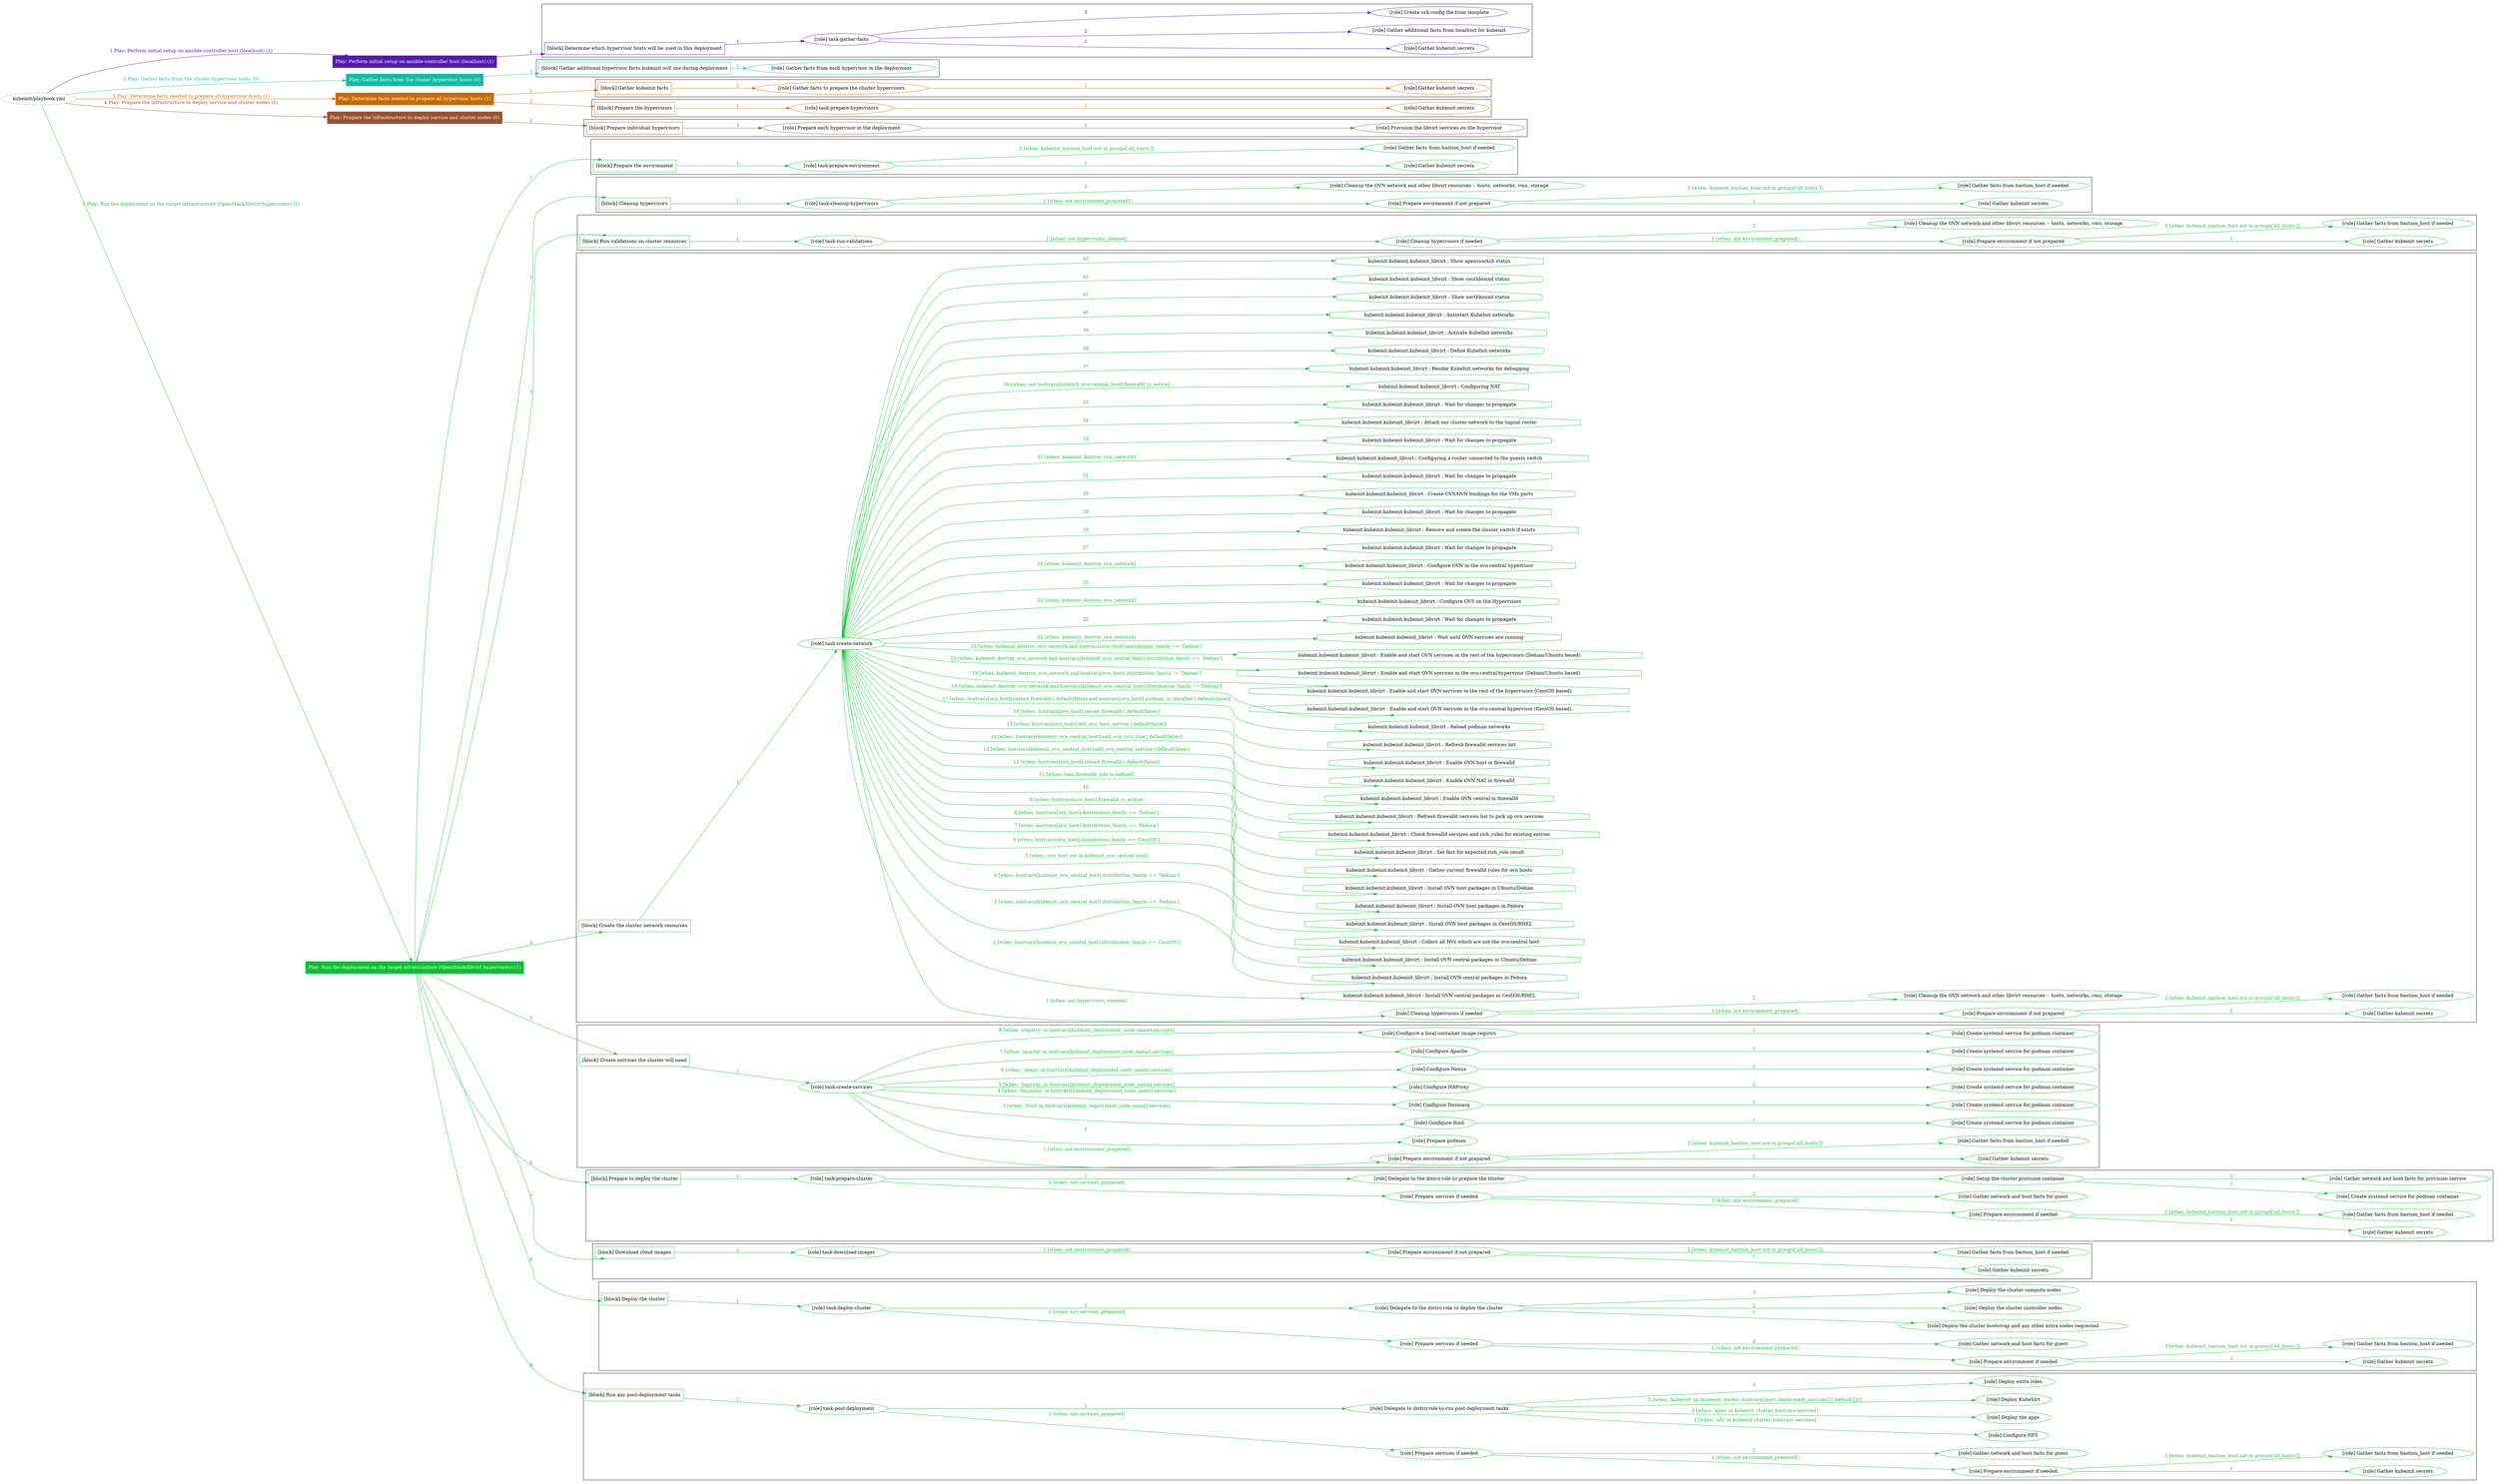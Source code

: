 digraph {
	graph [concentrate=true ordering=in rankdir=LR ratio=fill]
	edge [esep=5 sep=10]
	"kubeinit/playbook.yml" [URL="/home/runner/work/kubeinit/kubeinit/kubeinit/playbook.yml" id=playbook_809139a3 style=dotted]
	"kubeinit/playbook.yml" -> play_526c3376 [label="1 Play: Perform initial setup on ansible-controller host (localhost) (1)" color="#521ab2" fontcolor="#521ab2" id=edge_play_526c3376 labeltooltip="1 Play: Perform initial setup on ansible-controller host (localhost) (1)" tooltip="1 Play: Perform initial setup on ansible-controller host (localhost) (1)"]
	subgraph "Play: Perform initial setup on ansible-controller host (localhost) (1)" {
		play_526c3376 [label="Play: Perform initial setup on ansible-controller host (localhost) (1)" URL="/home/runner/work/kubeinit/kubeinit/kubeinit/playbook.yml" color="#521ab2" fontcolor="#ffffff" id=play_526c3376 shape=box style=filled tooltip=localhost]
		play_526c3376 -> block_9abe5f64 [label=1 color="#521ab2" fontcolor="#521ab2" id=edge_block_9abe5f64 labeltooltip=1 tooltip=1]
		subgraph cluster_block_9abe5f64 {
			block_9abe5f64 [label="[block] Determine which hypervisor hosts will be used in this deployment" URL="/home/runner/work/kubeinit/kubeinit/kubeinit/playbook.yml" color="#521ab2" id=block_9abe5f64 labeltooltip="Determine which hypervisor hosts will be used in this deployment" shape=box tooltip="Determine which hypervisor hosts will be used in this deployment"]
			block_9abe5f64 -> role_35afbba1 [label="1 " color="#521ab2" fontcolor="#521ab2" id=edge_role_35afbba1 labeltooltip="1 " tooltip="1 "]
			subgraph "task-gather-facts" {
				role_35afbba1 [label="[role] task-gather-facts" URL="/home/runner/work/kubeinit/kubeinit/kubeinit/playbook.yml" color="#521ab2" id=role_35afbba1 tooltip="task-gather-facts"]
				role_35afbba1 -> role_b82bdd53 [label="1 " color="#521ab2" fontcolor="#521ab2" id=edge_role_b82bdd53 labeltooltip="1 " tooltip="1 "]
				subgraph "Gather kubeinit secrets" {
					role_b82bdd53 [label="[role] Gather kubeinit secrets" URL="/home/runner/.ansible/collections/ansible_collections/kubeinit/kubeinit/roles/kubeinit_prepare/tasks/build_hypervisors_group.yml" color="#521ab2" id=role_b82bdd53 tooltip="Gather kubeinit secrets"]
				}
				role_35afbba1 -> role_9d7000fb [label="2 " color="#521ab2" fontcolor="#521ab2" id=edge_role_9d7000fb labeltooltip="2 " tooltip="2 "]
				subgraph "Gather additional facts from localhost for kubeinit" {
					role_9d7000fb [label="[role] Gather additional facts from localhost for kubeinit" URL="/home/runner/.ansible/collections/ansible_collections/kubeinit/kubeinit/roles/kubeinit_prepare/tasks/build_hypervisors_group.yml" color="#521ab2" id=role_9d7000fb tooltip="Gather additional facts from localhost for kubeinit"]
				}
				role_35afbba1 -> role_95c01071 [label="3 " color="#521ab2" fontcolor="#521ab2" id=edge_role_95c01071 labeltooltip="3 " tooltip="3 "]
				subgraph "Create ssh config file from template" {
					role_95c01071 [label="[role] Create ssh config file from template" URL="/home/runner/.ansible/collections/ansible_collections/kubeinit/kubeinit/roles/kubeinit_prepare/tasks/build_hypervisors_group.yml" color="#521ab2" id=role_95c01071 tooltip="Create ssh config file from template"]
				}
			}
		}
	}
	"kubeinit/playbook.yml" -> play_57d64027 [label="2 Play: Gather facts from the cluster hypervisor hosts (0)" color="#10bca3" fontcolor="#10bca3" id=edge_play_57d64027 labeltooltip="2 Play: Gather facts from the cluster hypervisor hosts (0)" tooltip="2 Play: Gather facts from the cluster hypervisor hosts (0)"]
	subgraph "Play: Gather facts from the cluster hypervisor hosts (0)" {
		play_57d64027 [label="Play: Gather facts from the cluster hypervisor hosts (0)" URL="/home/runner/work/kubeinit/kubeinit/kubeinit/playbook.yml" color="#10bca3" fontcolor="#ffffff" id=play_57d64027 shape=box style=filled tooltip="Play: Gather facts from the cluster hypervisor hosts (0)"]
		play_57d64027 -> block_f0a0c7b4 [label=1 color="#10bca3" fontcolor="#10bca3" id=edge_block_f0a0c7b4 labeltooltip=1 tooltip=1]
		subgraph cluster_block_f0a0c7b4 {
			block_f0a0c7b4 [label="[block] Gather additional hypervisor facts kubeinit will use during deployment" URL="/home/runner/work/kubeinit/kubeinit/kubeinit/playbook.yml" color="#10bca3" id=block_f0a0c7b4 labeltooltip="Gather additional hypervisor facts kubeinit will use during deployment" shape=box tooltip="Gather additional hypervisor facts kubeinit will use during deployment"]
			block_f0a0c7b4 -> role_4051df68 [label="1 " color="#10bca3" fontcolor="#10bca3" id=edge_role_4051df68 labeltooltip="1 " tooltip="1 "]
			subgraph "Gather facts from each hypervisor in the deployment" {
				role_4051df68 [label="[role] Gather facts from each hypervisor in the deployment" URL="/home/runner/work/kubeinit/kubeinit/kubeinit/playbook.yml" color="#10bca3" id=role_4051df68 tooltip="Gather facts from each hypervisor in the deployment"]
			}
		}
	}
	"kubeinit/playbook.yml" -> play_ec0e9a02 [label="3 Play: Determine facts needed to prepare all hypervisor hosts (1)" color="#c86a04" fontcolor="#c86a04" id=edge_play_ec0e9a02 labeltooltip="3 Play: Determine facts needed to prepare all hypervisor hosts (1)" tooltip="3 Play: Determine facts needed to prepare all hypervisor hosts (1)"]
	subgraph "Play: Determine facts needed to prepare all hypervisor hosts (1)" {
		play_ec0e9a02 [label="Play: Determine facts needed to prepare all hypervisor hosts (1)" URL="/home/runner/work/kubeinit/kubeinit/kubeinit/playbook.yml" color="#c86a04" fontcolor="#ffffff" id=play_ec0e9a02 shape=box style=filled tooltip=localhost]
		play_ec0e9a02 -> block_8fa3cb8f [label=1 color="#c86a04" fontcolor="#c86a04" id=edge_block_8fa3cb8f labeltooltip=1 tooltip=1]
		subgraph cluster_block_8fa3cb8f {
			block_8fa3cb8f [label="[block] Gather kubeinit facts" URL="/home/runner/work/kubeinit/kubeinit/kubeinit/playbook.yml" color="#c86a04" id=block_8fa3cb8f labeltooltip="Gather kubeinit facts" shape=box tooltip="Gather kubeinit facts"]
			block_8fa3cb8f -> role_bf258d3f [label="1 " color="#c86a04" fontcolor="#c86a04" id=edge_role_bf258d3f labeltooltip="1 " tooltip="1 "]
			subgraph "Gather facts to prepare the cluster hypervisors" {
				role_bf258d3f [label="[role] Gather facts to prepare the cluster hypervisors" URL="/home/runner/work/kubeinit/kubeinit/kubeinit/playbook.yml" color="#c86a04" id=role_bf258d3f tooltip="Gather facts to prepare the cluster hypervisors"]
				role_bf258d3f -> role_41713c1c [label="1 " color="#c86a04" fontcolor="#c86a04" id=edge_role_41713c1c labeltooltip="1 " tooltip="1 "]
				subgraph "Gather kubeinit secrets" {
					role_41713c1c [label="[role] Gather kubeinit secrets" URL="/home/runner/.ansible/collections/ansible_collections/kubeinit/kubeinit/roles/kubeinit_prepare/tasks/gather_kubeinit_facts.yml" color="#c86a04" id=role_41713c1c tooltip="Gather kubeinit secrets"]
				}
			}
		}
		play_ec0e9a02 -> block_6462637b [label=2 color="#c86a04" fontcolor="#c86a04" id=edge_block_6462637b labeltooltip=2 tooltip=2]
		subgraph cluster_block_6462637b {
			block_6462637b [label="[block] Prepare the hypervisors" URL="/home/runner/work/kubeinit/kubeinit/kubeinit/playbook.yml" color="#c86a04" id=block_6462637b labeltooltip="Prepare the hypervisors" shape=box tooltip="Prepare the hypervisors"]
			block_6462637b -> role_6ed5e2cc [label="1 " color="#c86a04" fontcolor="#c86a04" id=edge_role_6ed5e2cc labeltooltip="1 " tooltip="1 "]
			subgraph "task-prepare-hypervisors" {
				role_6ed5e2cc [label="[role] task-prepare-hypervisors" URL="/home/runner/work/kubeinit/kubeinit/kubeinit/playbook.yml" color="#c86a04" id=role_6ed5e2cc tooltip="task-prepare-hypervisors"]
				role_6ed5e2cc -> role_af0cba4b [label="1 " color="#c86a04" fontcolor="#c86a04" id=edge_role_af0cba4b labeltooltip="1 " tooltip="1 "]
				subgraph "Gather kubeinit secrets" {
					role_af0cba4b [label="[role] Gather kubeinit secrets" URL="/home/runner/.ansible/collections/ansible_collections/kubeinit/kubeinit/roles/kubeinit_prepare/tasks/gather_kubeinit_facts.yml" color="#c86a04" id=role_af0cba4b tooltip="Gather kubeinit secrets"]
				}
			}
		}
	}
	"kubeinit/playbook.yml" -> play_6a7d19ef [label="4 Play: Prepare the infrastructure to deploy service and cluster nodes (0)" color="#985234" fontcolor="#985234" id=edge_play_6a7d19ef labeltooltip="4 Play: Prepare the infrastructure to deploy service and cluster nodes (0)" tooltip="4 Play: Prepare the infrastructure to deploy service and cluster nodes (0)"]
	subgraph "Play: Prepare the infrastructure to deploy service and cluster nodes (0)" {
		play_6a7d19ef [label="Play: Prepare the infrastructure to deploy service and cluster nodes (0)" URL="/home/runner/work/kubeinit/kubeinit/kubeinit/playbook.yml" color="#985234" fontcolor="#ffffff" id=play_6a7d19ef shape=box style=filled tooltip="Play: Prepare the infrastructure to deploy service and cluster nodes (0)"]
		play_6a7d19ef -> block_fdb32909 [label=1 color="#985234" fontcolor="#985234" id=edge_block_fdb32909 labeltooltip=1 tooltip=1]
		subgraph cluster_block_fdb32909 {
			block_fdb32909 [label="[block] Prepare individual hypervisors" URL="/home/runner/work/kubeinit/kubeinit/kubeinit/playbook.yml" color="#985234" id=block_fdb32909 labeltooltip="Prepare individual hypervisors" shape=box tooltip="Prepare individual hypervisors"]
			block_fdb32909 -> role_08409e70 [label="1 " color="#985234" fontcolor="#985234" id=edge_role_08409e70 labeltooltip="1 " tooltip="1 "]
			subgraph "Prepare each hypervisor in the deployment" {
				role_08409e70 [label="[role] Prepare each hypervisor in the deployment" URL="/home/runner/work/kubeinit/kubeinit/kubeinit/playbook.yml" color="#985234" id=role_08409e70 tooltip="Prepare each hypervisor in the deployment"]
				role_08409e70 -> role_ce334645 [label="1 " color="#985234" fontcolor="#985234" id=edge_role_ce334645 labeltooltip="1 " tooltip="1 "]
				subgraph "Provision the libvirt services on the hypervisor" {
					role_ce334645 [label="[role] Provision the libvirt services on the hypervisor" URL="/home/runner/.ansible/collections/ansible_collections/kubeinit/kubeinit/roles/kubeinit_prepare/tasks/prepare_hypervisor.yml" color="#985234" id=role_ce334645 tooltip="Provision the libvirt services on the hypervisor"]
				}
			}
		}
	}
	"kubeinit/playbook.yml" -> play_2c474421 [label="5 Play: Run the deployment on the target infrastructure (OpenStack/libvirt hypervisors) (1)" color="#0dbf34" fontcolor="#0dbf34" id=edge_play_2c474421 labeltooltip="5 Play: Run the deployment on the target infrastructure (OpenStack/libvirt hypervisors) (1)" tooltip="5 Play: Run the deployment on the target infrastructure (OpenStack/libvirt hypervisors) (1)"]
	subgraph "Play: Run the deployment on the target infrastructure (OpenStack/libvirt hypervisors) (1)" {
		play_2c474421 [label="Play: Run the deployment on the target infrastructure (OpenStack/libvirt hypervisors) (1)" URL="/home/runner/work/kubeinit/kubeinit/kubeinit/playbook.yml" color="#0dbf34" fontcolor="#ffffff" id=play_2c474421 shape=box style=filled tooltip=localhost]
		play_2c474421 -> block_7b01eaac [label=1 color="#0dbf34" fontcolor="#0dbf34" id=edge_block_7b01eaac labeltooltip=1 tooltip=1]
		subgraph cluster_block_7b01eaac {
			block_7b01eaac [label="[block] Prepare the environment" URL="/home/runner/work/kubeinit/kubeinit/kubeinit/playbook.yml" color="#0dbf34" id=block_7b01eaac labeltooltip="Prepare the environment" shape=box tooltip="Prepare the environment"]
			block_7b01eaac -> role_611e3f05 [label="1 " color="#0dbf34" fontcolor="#0dbf34" id=edge_role_611e3f05 labeltooltip="1 " tooltip="1 "]
			subgraph "task-prepare-environment" {
				role_611e3f05 [label="[role] task-prepare-environment" URL="/home/runner/work/kubeinit/kubeinit/kubeinit/playbook.yml" color="#0dbf34" id=role_611e3f05 tooltip="task-prepare-environment"]
				role_611e3f05 -> role_34341a66 [label="1 " color="#0dbf34" fontcolor="#0dbf34" id=edge_role_34341a66 labeltooltip="1 " tooltip="1 "]
				subgraph "Gather kubeinit secrets" {
					role_34341a66 [label="[role] Gather kubeinit secrets" URL="/home/runner/.ansible/collections/ansible_collections/kubeinit/kubeinit/roles/kubeinit_prepare/tasks/gather_kubeinit_facts.yml" color="#0dbf34" id=role_34341a66 tooltip="Gather kubeinit secrets"]
				}
				role_611e3f05 -> role_6eb25cc0 [label="2 [when: kubeinit_bastion_host not in groups['all_hosts']]" color="#0dbf34" fontcolor="#0dbf34" id=edge_role_6eb25cc0 labeltooltip="2 [when: kubeinit_bastion_host not in groups['all_hosts']]" tooltip="2 [when: kubeinit_bastion_host not in groups['all_hosts']]"]
				subgraph "Gather facts from bastion_host if needed" {
					role_6eb25cc0 [label="[role] Gather facts from bastion_host if needed" URL="/home/runner/.ansible/collections/ansible_collections/kubeinit/kubeinit/roles/kubeinit_prepare/tasks/main.yml" color="#0dbf34" id=role_6eb25cc0 tooltip="Gather facts from bastion_host if needed"]
				}
			}
		}
		play_2c474421 -> block_776ff118 [label=2 color="#0dbf34" fontcolor="#0dbf34" id=edge_block_776ff118 labeltooltip=2 tooltip=2]
		subgraph cluster_block_776ff118 {
			block_776ff118 [label="[block] Cleanup hypervisors" URL="/home/runner/work/kubeinit/kubeinit/kubeinit/playbook.yml" color="#0dbf34" id=block_776ff118 labeltooltip="Cleanup hypervisors" shape=box tooltip="Cleanup hypervisors"]
			block_776ff118 -> role_c92c8f66 [label="1 " color="#0dbf34" fontcolor="#0dbf34" id=edge_role_c92c8f66 labeltooltip="1 " tooltip="1 "]
			subgraph "task-cleanup-hypervisors" {
				role_c92c8f66 [label="[role] task-cleanup-hypervisors" URL="/home/runner/work/kubeinit/kubeinit/kubeinit/playbook.yml" color="#0dbf34" id=role_c92c8f66 tooltip="task-cleanup-hypervisors"]
				role_c92c8f66 -> role_f331b949 [label="1 [when: not environment_prepared]" color="#0dbf34" fontcolor="#0dbf34" id=edge_role_f331b949 labeltooltip="1 [when: not environment_prepared]" tooltip="1 [when: not environment_prepared]"]
				subgraph "Prepare environment if not prepared" {
					role_f331b949 [label="[role] Prepare environment if not prepared" URL="/home/runner/.ansible/collections/ansible_collections/kubeinit/kubeinit/roles/kubeinit_libvirt/tasks/cleanup_hypervisors.yml" color="#0dbf34" id=role_f331b949 tooltip="Prepare environment if not prepared"]
					role_f331b949 -> role_ba33a496 [label="1 " color="#0dbf34" fontcolor="#0dbf34" id=edge_role_ba33a496 labeltooltip="1 " tooltip="1 "]
					subgraph "Gather kubeinit secrets" {
						role_ba33a496 [label="[role] Gather kubeinit secrets" URL="/home/runner/.ansible/collections/ansible_collections/kubeinit/kubeinit/roles/kubeinit_prepare/tasks/gather_kubeinit_facts.yml" color="#0dbf34" id=role_ba33a496 tooltip="Gather kubeinit secrets"]
					}
					role_f331b949 -> role_6a4c7a2e [label="2 [when: kubeinit_bastion_host not in groups['all_hosts']]" color="#0dbf34" fontcolor="#0dbf34" id=edge_role_6a4c7a2e labeltooltip="2 [when: kubeinit_bastion_host not in groups['all_hosts']]" tooltip="2 [when: kubeinit_bastion_host not in groups['all_hosts']]"]
					subgraph "Gather facts from bastion_host if needed" {
						role_6a4c7a2e [label="[role] Gather facts from bastion_host if needed" URL="/home/runner/.ansible/collections/ansible_collections/kubeinit/kubeinit/roles/kubeinit_prepare/tasks/main.yml" color="#0dbf34" id=role_6a4c7a2e tooltip="Gather facts from bastion_host if needed"]
					}
				}
				role_c92c8f66 -> role_9a1c2f63 [label="2 " color="#0dbf34" fontcolor="#0dbf34" id=edge_role_9a1c2f63 labeltooltip="2 " tooltip="2 "]
				subgraph "Cleanup the OVN network and other libvirt resources -- hosts, networks, vms, storage" {
					role_9a1c2f63 [label="[role] Cleanup the OVN network and other libvirt resources -- hosts, networks, vms, storage" URL="/home/runner/.ansible/collections/ansible_collections/kubeinit/kubeinit/roles/kubeinit_libvirt/tasks/cleanup_hypervisors.yml" color="#0dbf34" id=role_9a1c2f63 tooltip="Cleanup the OVN network and other libvirt resources -- hosts, networks, vms, storage"]
				}
			}
		}
		play_2c474421 -> block_e242cb5a [label=3 color="#0dbf34" fontcolor="#0dbf34" id=edge_block_e242cb5a labeltooltip=3 tooltip=3]
		subgraph cluster_block_e242cb5a {
			block_e242cb5a [label="[block] Run validations on cluster resources" URL="/home/runner/work/kubeinit/kubeinit/kubeinit/playbook.yml" color="#0dbf34" id=block_e242cb5a labeltooltip="Run validations on cluster resources" shape=box tooltip="Run validations on cluster resources"]
			block_e242cb5a -> role_54665a15 [label="1 " color="#0dbf34" fontcolor="#0dbf34" id=edge_role_54665a15 labeltooltip="1 " tooltip="1 "]
			subgraph "task-run-validations" {
				role_54665a15 [label="[role] task-run-validations" URL="/home/runner/work/kubeinit/kubeinit/kubeinit/playbook.yml" color="#0dbf34" id=role_54665a15 tooltip="task-run-validations"]
				role_54665a15 -> role_0ef2d0aa [label="1 [when: not hypervisors_cleaned]" color="#0dbf34" fontcolor="#0dbf34" id=edge_role_0ef2d0aa labeltooltip="1 [when: not hypervisors_cleaned]" tooltip="1 [when: not hypervisors_cleaned]"]
				subgraph "Cleanup hypervisors if needed" {
					role_0ef2d0aa [label="[role] Cleanup hypervisors if needed" URL="/home/runner/.ansible/collections/ansible_collections/kubeinit/kubeinit/roles/kubeinit_validations/tasks/main.yml" color="#0dbf34" id=role_0ef2d0aa tooltip="Cleanup hypervisors if needed"]
					role_0ef2d0aa -> role_789986bc [label="1 [when: not environment_prepared]" color="#0dbf34" fontcolor="#0dbf34" id=edge_role_789986bc labeltooltip="1 [when: not environment_prepared]" tooltip="1 [when: not environment_prepared]"]
					subgraph "Prepare environment if not prepared" {
						role_789986bc [label="[role] Prepare environment if not prepared" URL="/home/runner/.ansible/collections/ansible_collections/kubeinit/kubeinit/roles/kubeinit_libvirt/tasks/cleanup_hypervisors.yml" color="#0dbf34" id=role_789986bc tooltip="Prepare environment if not prepared"]
						role_789986bc -> role_0d569945 [label="1 " color="#0dbf34" fontcolor="#0dbf34" id=edge_role_0d569945 labeltooltip="1 " tooltip="1 "]
						subgraph "Gather kubeinit secrets" {
							role_0d569945 [label="[role] Gather kubeinit secrets" URL="/home/runner/.ansible/collections/ansible_collections/kubeinit/kubeinit/roles/kubeinit_prepare/tasks/gather_kubeinit_facts.yml" color="#0dbf34" id=role_0d569945 tooltip="Gather kubeinit secrets"]
						}
						role_789986bc -> role_b1006fa2 [label="2 [when: kubeinit_bastion_host not in groups['all_hosts']]" color="#0dbf34" fontcolor="#0dbf34" id=edge_role_b1006fa2 labeltooltip="2 [when: kubeinit_bastion_host not in groups['all_hosts']]" tooltip="2 [when: kubeinit_bastion_host not in groups['all_hosts']]"]
						subgraph "Gather facts from bastion_host if needed" {
							role_b1006fa2 [label="[role] Gather facts from bastion_host if needed" URL="/home/runner/.ansible/collections/ansible_collections/kubeinit/kubeinit/roles/kubeinit_prepare/tasks/main.yml" color="#0dbf34" id=role_b1006fa2 tooltip="Gather facts from bastion_host if needed"]
						}
					}
					role_0ef2d0aa -> role_36c20582 [label="2 " color="#0dbf34" fontcolor="#0dbf34" id=edge_role_36c20582 labeltooltip="2 " tooltip="2 "]
					subgraph "Cleanup the OVN network and other libvirt resources -- hosts, networks, vms, storage" {
						role_36c20582 [label="[role] Cleanup the OVN network and other libvirt resources -- hosts, networks, vms, storage" URL="/home/runner/.ansible/collections/ansible_collections/kubeinit/kubeinit/roles/kubeinit_libvirt/tasks/cleanup_hypervisors.yml" color="#0dbf34" id=role_36c20582 tooltip="Cleanup the OVN network and other libvirt resources -- hosts, networks, vms, storage"]
					}
				}
			}
		}
		play_2c474421 -> block_87ecb598 [label=4 color="#0dbf34" fontcolor="#0dbf34" id=edge_block_87ecb598 labeltooltip=4 tooltip=4]
		subgraph cluster_block_87ecb598 {
			block_87ecb598 [label="[block] Create the cluster network resources" URL="/home/runner/work/kubeinit/kubeinit/kubeinit/playbook.yml" color="#0dbf34" id=block_87ecb598 labeltooltip="Create the cluster network resources" shape=box tooltip="Create the cluster network resources"]
			block_87ecb598 -> role_8256aede [label="1 " color="#0dbf34" fontcolor="#0dbf34" id=edge_role_8256aede labeltooltip="1 " tooltip="1 "]
			subgraph "task-create-network" {
				role_8256aede [label="[role] task-create-network" URL="/home/runner/work/kubeinit/kubeinit/kubeinit/playbook.yml" color="#0dbf34" id=role_8256aede tooltip="task-create-network"]
				role_8256aede -> role_4f84665f [label="1 [when: not hypervisors_cleaned]" color="#0dbf34" fontcolor="#0dbf34" id=edge_role_4f84665f labeltooltip="1 [when: not hypervisors_cleaned]" tooltip="1 [when: not hypervisors_cleaned]"]
				subgraph "Cleanup hypervisors if needed" {
					role_4f84665f [label="[role] Cleanup hypervisors if needed" URL="/home/runner/.ansible/collections/ansible_collections/kubeinit/kubeinit/roles/kubeinit_libvirt/tasks/create_network.yml" color="#0dbf34" id=role_4f84665f tooltip="Cleanup hypervisors if needed"]
					role_4f84665f -> role_e9397c5a [label="1 [when: not environment_prepared]" color="#0dbf34" fontcolor="#0dbf34" id=edge_role_e9397c5a labeltooltip="1 [when: not environment_prepared]" tooltip="1 [when: not environment_prepared]"]
					subgraph "Prepare environment if not prepared" {
						role_e9397c5a [label="[role] Prepare environment if not prepared" URL="/home/runner/.ansible/collections/ansible_collections/kubeinit/kubeinit/roles/kubeinit_libvirt/tasks/cleanup_hypervisors.yml" color="#0dbf34" id=role_e9397c5a tooltip="Prepare environment if not prepared"]
						role_e9397c5a -> role_cf66c1bb [label="1 " color="#0dbf34" fontcolor="#0dbf34" id=edge_role_cf66c1bb labeltooltip="1 " tooltip="1 "]
						subgraph "Gather kubeinit secrets" {
							role_cf66c1bb [label="[role] Gather kubeinit secrets" URL="/home/runner/.ansible/collections/ansible_collections/kubeinit/kubeinit/roles/kubeinit_prepare/tasks/gather_kubeinit_facts.yml" color="#0dbf34" id=role_cf66c1bb tooltip="Gather kubeinit secrets"]
						}
						role_e9397c5a -> role_617d1250 [label="2 [when: kubeinit_bastion_host not in groups['all_hosts']]" color="#0dbf34" fontcolor="#0dbf34" id=edge_role_617d1250 labeltooltip="2 [when: kubeinit_bastion_host not in groups['all_hosts']]" tooltip="2 [when: kubeinit_bastion_host not in groups['all_hosts']]"]
						subgraph "Gather facts from bastion_host if needed" {
							role_617d1250 [label="[role] Gather facts from bastion_host if needed" URL="/home/runner/.ansible/collections/ansible_collections/kubeinit/kubeinit/roles/kubeinit_prepare/tasks/main.yml" color="#0dbf34" id=role_617d1250 tooltip="Gather facts from bastion_host if needed"]
						}
					}
					role_4f84665f -> role_8048f218 [label="2 " color="#0dbf34" fontcolor="#0dbf34" id=edge_role_8048f218 labeltooltip="2 " tooltip="2 "]
					subgraph "Cleanup the OVN network and other libvirt resources -- hosts, networks, vms, storage" {
						role_8048f218 [label="[role] Cleanup the OVN network and other libvirt resources -- hosts, networks, vms, storage" URL="/home/runner/.ansible/collections/ansible_collections/kubeinit/kubeinit/roles/kubeinit_libvirt/tasks/cleanup_hypervisors.yml" color="#0dbf34" id=role_8048f218 tooltip="Cleanup the OVN network and other libvirt resources -- hosts, networks, vms, storage"]
					}
				}
				task_47613279 [label="kubeinit.kubeinit.kubeinit_libvirt : Install OVN central packages in CentOS/RHEL" URL="/home/runner/.ansible/collections/ansible_collections/kubeinit/kubeinit/roles/kubeinit_libvirt/tasks/create_network.yml" color="#0dbf34" id=task_47613279 shape=octagon tooltip="kubeinit.kubeinit.kubeinit_libvirt : Install OVN central packages in CentOS/RHEL"]
				role_8256aede -> task_47613279 [label="2 [when: hostvars[kubeinit_ovn_central_host].distribution_family == 'CentOS']" color="#0dbf34" fontcolor="#0dbf34" id=edge_task_47613279 labeltooltip="2 [when: hostvars[kubeinit_ovn_central_host].distribution_family == 'CentOS']" tooltip="2 [when: hostvars[kubeinit_ovn_central_host].distribution_family == 'CentOS']"]
				task_eadbf1bc [label="kubeinit.kubeinit.kubeinit_libvirt : Install OVN central packages in Fedora" URL="/home/runner/.ansible/collections/ansible_collections/kubeinit/kubeinit/roles/kubeinit_libvirt/tasks/create_network.yml" color="#0dbf34" id=task_eadbf1bc shape=octagon tooltip="kubeinit.kubeinit.kubeinit_libvirt : Install OVN central packages in Fedora"]
				role_8256aede -> task_eadbf1bc [label="3 [when: hostvars[kubeinit_ovn_central_host].distribution_family == 'Fedora']" color="#0dbf34" fontcolor="#0dbf34" id=edge_task_eadbf1bc labeltooltip="3 [when: hostvars[kubeinit_ovn_central_host].distribution_family == 'Fedora']" tooltip="3 [when: hostvars[kubeinit_ovn_central_host].distribution_family == 'Fedora']"]
				task_95ad94c4 [label="kubeinit.kubeinit.kubeinit_libvirt : Install OVN central packages in Ubuntu/Debian" URL="/home/runner/.ansible/collections/ansible_collections/kubeinit/kubeinit/roles/kubeinit_libvirt/tasks/create_network.yml" color="#0dbf34" id=task_95ad94c4 shape=octagon tooltip="kubeinit.kubeinit.kubeinit_libvirt : Install OVN central packages in Ubuntu/Debian"]
				role_8256aede -> task_95ad94c4 [label="4 [when: hostvars[kubeinit_ovn_central_host].distribution_family == 'Debian']" color="#0dbf34" fontcolor="#0dbf34" id=edge_task_95ad94c4 labeltooltip="4 [when: hostvars[kubeinit_ovn_central_host].distribution_family == 'Debian']" tooltip="4 [when: hostvars[kubeinit_ovn_central_host].distribution_family == 'Debian']"]
				task_4917e6ae [label="kubeinit.kubeinit.kubeinit_libvirt : Collect all HVs which are not the ovn-central host" URL="/home/runner/.ansible/collections/ansible_collections/kubeinit/kubeinit/roles/kubeinit_libvirt/tasks/create_network.yml" color="#0dbf34" id=task_4917e6ae shape=octagon tooltip="kubeinit.kubeinit.kubeinit_libvirt : Collect all HVs which are not the ovn-central host"]
				role_8256aede -> task_4917e6ae [label="5 [when: ovn_host not in kubeinit_ovn_central_host]" color="#0dbf34" fontcolor="#0dbf34" id=edge_task_4917e6ae labeltooltip="5 [when: ovn_host not in kubeinit_ovn_central_host]" tooltip="5 [when: ovn_host not in kubeinit_ovn_central_host]"]
				task_f89fca18 [label="kubeinit.kubeinit.kubeinit_libvirt : Install OVN host packages in CentOS/RHEL" URL="/home/runner/.ansible/collections/ansible_collections/kubeinit/kubeinit/roles/kubeinit_libvirt/tasks/create_network.yml" color="#0dbf34" id=task_f89fca18 shape=octagon tooltip="kubeinit.kubeinit.kubeinit_libvirt : Install OVN host packages in CentOS/RHEL"]
				role_8256aede -> task_f89fca18 [label="6 [when: hostvars[ovn_host].distribution_family == 'CentOS']" color="#0dbf34" fontcolor="#0dbf34" id=edge_task_f89fca18 labeltooltip="6 [when: hostvars[ovn_host].distribution_family == 'CentOS']" tooltip="6 [when: hostvars[ovn_host].distribution_family == 'CentOS']"]
				task_a788aac9 [label="kubeinit.kubeinit.kubeinit_libvirt : Install OVN host packages in Fedora" URL="/home/runner/.ansible/collections/ansible_collections/kubeinit/kubeinit/roles/kubeinit_libvirt/tasks/create_network.yml" color="#0dbf34" id=task_a788aac9 shape=octagon tooltip="kubeinit.kubeinit.kubeinit_libvirt : Install OVN host packages in Fedora"]
				role_8256aede -> task_a788aac9 [label="7 [when: hostvars[ovn_host].distribution_family == 'Fedora']" color="#0dbf34" fontcolor="#0dbf34" id=edge_task_a788aac9 labeltooltip="7 [when: hostvars[ovn_host].distribution_family == 'Fedora']" tooltip="7 [when: hostvars[ovn_host].distribution_family == 'Fedora']"]
				task_127b19fc [label="kubeinit.kubeinit.kubeinit_libvirt : Install OVN host packages in Ubuntu/Debian" URL="/home/runner/.ansible/collections/ansible_collections/kubeinit/kubeinit/roles/kubeinit_libvirt/tasks/create_network.yml" color="#0dbf34" id=task_127b19fc shape=octagon tooltip="kubeinit.kubeinit.kubeinit_libvirt : Install OVN host packages in Ubuntu/Debian"]
				role_8256aede -> task_127b19fc [label="8 [when: hostvars[ovn_host].distribution_family == 'Debian']" color="#0dbf34" fontcolor="#0dbf34" id=edge_task_127b19fc labeltooltip="8 [when: hostvars[ovn_host].distribution_family == 'Debian']" tooltip="8 [when: hostvars[ovn_host].distribution_family == 'Debian']"]
				task_06165624 [label="kubeinit.kubeinit.kubeinit_libvirt : Gather current firewalld rules for ovn hosts" URL="/home/runner/.ansible/collections/ansible_collections/kubeinit/kubeinit/roles/kubeinit_libvirt/tasks/create_network.yml" color="#0dbf34" id=task_06165624 shape=octagon tooltip="kubeinit.kubeinit.kubeinit_libvirt : Gather current firewalld rules for ovn hosts"]
				role_8256aede -> task_06165624 [label="9 [when: hostvars[ovn_host].firewalld_is_active]" color="#0dbf34" fontcolor="#0dbf34" id=edge_task_06165624 labeltooltip="9 [when: hostvars[ovn_host].firewalld_is_active]" tooltip="9 [when: hostvars[ovn_host].firewalld_is_active]"]
				task_7b75826a [label="kubeinit.kubeinit.kubeinit_libvirt : Set fact for expected rich_rule result" URL="/home/runner/.ansible/collections/ansible_collections/kubeinit/kubeinit/roles/kubeinit_libvirt/tasks/create_network.yml" color="#0dbf34" id=task_7b75826a shape=octagon tooltip="kubeinit.kubeinit.kubeinit_libvirt : Set fact for expected rich_rule result"]
				role_8256aede -> task_7b75826a [label="10 " color="#0dbf34" fontcolor="#0dbf34" id=edge_task_7b75826a labeltooltip="10 " tooltip="10 "]
				task_075a47c7 [label="kubeinit.kubeinit.kubeinit_libvirt : Check firewalld services and rich_rules for existing entries" URL="/home/runner/.ansible/collections/ansible_collections/kubeinit/kubeinit/roles/kubeinit_libvirt/tasks/create_network.yml" color="#0dbf34" id=task_075a47c7 shape=octagon tooltip="kubeinit.kubeinit.kubeinit_libvirt : Check firewalld services and rich_rules for existing entries"]
				role_8256aede -> task_075a47c7 [label="11 [when: item.firewalld_info is defined]" color="#0dbf34" fontcolor="#0dbf34" id=edge_task_075a47c7 labeltooltip="11 [when: item.firewalld_info is defined]" tooltip="11 [when: item.firewalld_info is defined]"]
				task_cc061fca [label="kubeinit.kubeinit.kubeinit_libvirt : Refresh firewalld services list to pick up ovn services" URL="/home/runner/.ansible/collections/ansible_collections/kubeinit/kubeinit/roles/kubeinit_libvirt/tasks/create_network.yml" color="#0dbf34" id=task_cc061fca shape=octagon tooltip="kubeinit.kubeinit.kubeinit_libvirt : Refresh firewalld services list to pick up ovn services"]
				role_8256aede -> task_cc061fca [label="12 [when: hostvars[ovn_host].reload_firewalld | default(false)]" color="#0dbf34" fontcolor="#0dbf34" id=edge_task_cc061fca labeltooltip="12 [when: hostvars[ovn_host].reload_firewalld | default(false)]" tooltip="12 [when: hostvars[ovn_host].reload_firewalld | default(false)]"]
				task_38bd4958 [label="kubeinit.kubeinit.kubeinit_libvirt : Enable OVN central in firewalld" URL="/home/runner/.ansible/collections/ansible_collections/kubeinit/kubeinit/roles/kubeinit_libvirt/tasks/create_network.yml" color="#0dbf34" id=task_38bd4958 shape=octagon tooltip="kubeinit.kubeinit.kubeinit_libvirt : Enable OVN central in firewalld"]
				role_8256aede -> task_38bd4958 [label="13 [when: hostvars[kubeinit_ovn_central_host].add_ovn_central_service | default(false)]" color="#0dbf34" fontcolor="#0dbf34" id=edge_task_38bd4958 labeltooltip="13 [when: hostvars[kubeinit_ovn_central_host].add_ovn_central_service | default(false)]" tooltip="13 [when: hostvars[kubeinit_ovn_central_host].add_ovn_central_service | default(false)]"]
				task_c1e33f51 [label="kubeinit.kubeinit.kubeinit_libvirt : Enable OVN NAT in firewalld" URL="/home/runner/.ansible/collections/ansible_collections/kubeinit/kubeinit/roles/kubeinit_libvirt/tasks/create_network.yml" color="#0dbf34" id=task_c1e33f51 shape=octagon tooltip="kubeinit.kubeinit.kubeinit_libvirt : Enable OVN NAT in firewalld"]
				role_8256aede -> task_c1e33f51 [label="14 [when: hostvars[kubeinit_ovn_central_host].add_ovn_rich_rule | default(false)]" color="#0dbf34" fontcolor="#0dbf34" id=edge_task_c1e33f51 labeltooltip="14 [when: hostvars[kubeinit_ovn_central_host].add_ovn_rich_rule | default(false)]" tooltip="14 [when: hostvars[kubeinit_ovn_central_host].add_ovn_rich_rule | default(false)]"]
				task_cde09891 [label="kubeinit.kubeinit.kubeinit_libvirt : Enable OVN host in firewalld" URL="/home/runner/.ansible/collections/ansible_collections/kubeinit/kubeinit/roles/kubeinit_libvirt/tasks/create_network.yml" color="#0dbf34" id=task_cde09891 shape=octagon tooltip="kubeinit.kubeinit.kubeinit_libvirt : Enable OVN host in firewalld"]
				role_8256aede -> task_cde09891 [label="15 [when: hostvars[ovn_host].add_ovn_host_service | default(false)]" color="#0dbf34" fontcolor="#0dbf34" id=edge_task_cde09891 labeltooltip="15 [when: hostvars[ovn_host].add_ovn_host_service | default(false)]" tooltip="15 [when: hostvars[ovn_host].add_ovn_host_service | default(false)]"]
				task_8ea32bce [label="kubeinit.kubeinit.kubeinit_libvirt : Refresh firewalld services list" URL="/home/runner/.ansible/collections/ansible_collections/kubeinit/kubeinit/roles/kubeinit_libvirt/tasks/create_network.yml" color="#0dbf34" id=task_8ea32bce shape=octagon tooltip="kubeinit.kubeinit.kubeinit_libvirt : Refresh firewalld services list"]
				role_8256aede -> task_8ea32bce [label="16 [when: hostvars[ovn_host].reload_firewalld | default(false)]" color="#0dbf34" fontcolor="#0dbf34" id=edge_task_8ea32bce labeltooltip="16 [when: hostvars[ovn_host].reload_firewalld | default(false)]" tooltip="16 [when: hostvars[ovn_host].reload_firewalld | default(false)]"]
				task_02f8ff6a [label="kubeinit.kubeinit.kubeinit_libvirt : Reload podman networks" URL="/home/runner/.ansible/collections/ansible_collections/kubeinit/kubeinit/roles/kubeinit_libvirt/tasks/create_network.yml" color="#0dbf34" id=task_02f8ff6a shape=octagon tooltip="kubeinit.kubeinit.kubeinit_libvirt : Reload podman networks"]
				role_8256aede -> task_02f8ff6a [label="17 [when: hostvars[ovn_host].reload_firewalld | default(false) and hostvars[ovn_host].podman_is_installed | default(false)]" color="#0dbf34" fontcolor="#0dbf34" id=edge_task_02f8ff6a labeltooltip="17 [when: hostvars[ovn_host].reload_firewalld | default(false) and hostvars[ovn_host].podman_is_installed | default(false)]" tooltip="17 [when: hostvars[ovn_host].reload_firewalld | default(false) and hostvars[ovn_host].podman_is_installed | default(false)]"]
				task_f62494a0 [label="kubeinit.kubeinit.kubeinit_libvirt : Enable and start OVN services in the ovn-central hypervisor (CentOS based)" URL="/home/runner/.ansible/collections/ansible_collections/kubeinit/kubeinit/roles/kubeinit_libvirt/tasks/create_network.yml" color="#0dbf34" id=task_f62494a0 shape=octagon tooltip="kubeinit.kubeinit.kubeinit_libvirt : Enable and start OVN services in the ovn-central hypervisor (CentOS based)"]
				role_8256aede -> task_f62494a0 [label="18 [when: kubeinit_destroy_ovn_network and hostvars[kubeinit_ovn_central_host].distribution_family != 'Debian']" color="#0dbf34" fontcolor="#0dbf34" id=edge_task_f62494a0 labeltooltip="18 [when: kubeinit_destroy_ovn_network and hostvars[kubeinit_ovn_central_host].distribution_family != 'Debian']" tooltip="18 [when: kubeinit_destroy_ovn_network and hostvars[kubeinit_ovn_central_host].distribution_family != 'Debian']"]
				task_338e0a33 [label="kubeinit.kubeinit.kubeinit_libvirt : Enable and start OVN services in the rest of the hypervisors (CentOS based)" URL="/home/runner/.ansible/collections/ansible_collections/kubeinit/kubeinit/roles/kubeinit_libvirt/tasks/create_network.yml" color="#0dbf34" id=task_338e0a33 shape=octagon tooltip="kubeinit.kubeinit.kubeinit_libvirt : Enable and start OVN services in the rest of the hypervisors (CentOS based)"]
				role_8256aede -> task_338e0a33 [label="19 [when: kubeinit_destroy_ovn_network and hostvars[ovn_host].distribution_family != 'Debian']" color="#0dbf34" fontcolor="#0dbf34" id=edge_task_338e0a33 labeltooltip="19 [when: kubeinit_destroy_ovn_network and hostvars[ovn_host].distribution_family != 'Debian']" tooltip="19 [when: kubeinit_destroy_ovn_network and hostvars[ovn_host].distribution_family != 'Debian']"]
				task_3564869b [label="kubeinit.kubeinit.kubeinit_libvirt : Enable and start OVN services in the ovn-central hypervisor (Debian/Ubuntu based)" URL="/home/runner/.ansible/collections/ansible_collections/kubeinit/kubeinit/roles/kubeinit_libvirt/tasks/create_network.yml" color="#0dbf34" id=task_3564869b shape=octagon tooltip="kubeinit.kubeinit.kubeinit_libvirt : Enable and start OVN services in the ovn-central hypervisor (Debian/Ubuntu based)"]
				role_8256aede -> task_3564869b [label="20 [when: kubeinit_destroy_ovn_network and hostvars[kubeinit_ovn_central_host].distribution_family == 'Debian']" color="#0dbf34" fontcolor="#0dbf34" id=edge_task_3564869b labeltooltip="20 [when: kubeinit_destroy_ovn_network and hostvars[kubeinit_ovn_central_host].distribution_family == 'Debian']" tooltip="20 [when: kubeinit_destroy_ovn_network and hostvars[kubeinit_ovn_central_host].distribution_family == 'Debian']"]
				task_0a488331 [label="kubeinit.kubeinit.kubeinit_libvirt : Enable and start OVN services in the rest of the hypervisors (Debian/Ubuntu based)" URL="/home/runner/.ansible/collections/ansible_collections/kubeinit/kubeinit/roles/kubeinit_libvirt/tasks/create_network.yml" color="#0dbf34" id=task_0a488331 shape=octagon tooltip="kubeinit.kubeinit.kubeinit_libvirt : Enable and start OVN services in the rest of the hypervisors (Debian/Ubuntu based)"]
				role_8256aede -> task_0a488331 [label="21 [when: kubeinit_destroy_ovn_network and hostvars[ovn_host].distribution_family == 'Debian']" color="#0dbf34" fontcolor="#0dbf34" id=edge_task_0a488331 labeltooltip="21 [when: kubeinit_destroy_ovn_network and hostvars[ovn_host].distribution_family == 'Debian']" tooltip="21 [when: kubeinit_destroy_ovn_network and hostvars[ovn_host].distribution_family == 'Debian']"]
				task_c37467c2 [label="kubeinit.kubeinit.kubeinit_libvirt : Wait until OVN services are running" URL="/home/runner/.ansible/collections/ansible_collections/kubeinit/kubeinit/roles/kubeinit_libvirt/tasks/create_network.yml" color="#0dbf34" id=task_c37467c2 shape=octagon tooltip="kubeinit.kubeinit.kubeinit_libvirt : Wait until OVN services are running"]
				role_8256aede -> task_c37467c2 [label="22 [when: kubeinit_destroy_ovn_network]" color="#0dbf34" fontcolor="#0dbf34" id=edge_task_c37467c2 labeltooltip="22 [when: kubeinit_destroy_ovn_network]" tooltip="22 [when: kubeinit_destroy_ovn_network]"]
				task_fc7a047e [label="kubeinit.kubeinit.kubeinit_libvirt : Wait for changes to propagate" URL="/home/runner/.ansible/collections/ansible_collections/kubeinit/kubeinit/roles/kubeinit_libvirt/tasks/create_network.yml" color="#0dbf34" id=task_fc7a047e shape=octagon tooltip="kubeinit.kubeinit.kubeinit_libvirt : Wait for changes to propagate"]
				role_8256aede -> task_fc7a047e [label="23 " color="#0dbf34" fontcolor="#0dbf34" id=edge_task_fc7a047e labeltooltip="23 " tooltip="23 "]
				task_70eff89b [label="kubeinit.kubeinit.kubeinit_libvirt : Configure OVS on the Hypervisors" URL="/home/runner/.ansible/collections/ansible_collections/kubeinit/kubeinit/roles/kubeinit_libvirt/tasks/create_network.yml" color="#0dbf34" id=task_70eff89b shape=octagon tooltip="kubeinit.kubeinit.kubeinit_libvirt : Configure OVS on the Hypervisors"]
				role_8256aede -> task_70eff89b [label="24 [when: kubeinit_destroy_ovn_network]" color="#0dbf34" fontcolor="#0dbf34" id=edge_task_70eff89b labeltooltip="24 [when: kubeinit_destroy_ovn_network]" tooltip="24 [when: kubeinit_destroy_ovn_network]"]
				task_3ac2a5f5 [label="kubeinit.kubeinit.kubeinit_libvirt : Wait for changes to propagate" URL="/home/runner/.ansible/collections/ansible_collections/kubeinit/kubeinit/roles/kubeinit_libvirt/tasks/create_network.yml" color="#0dbf34" id=task_3ac2a5f5 shape=octagon tooltip="kubeinit.kubeinit.kubeinit_libvirt : Wait for changes to propagate"]
				role_8256aede -> task_3ac2a5f5 [label="25 " color="#0dbf34" fontcolor="#0dbf34" id=edge_task_3ac2a5f5 labeltooltip="25 " tooltip="25 "]
				task_b111f8ae [label="kubeinit.kubeinit.kubeinit_libvirt : Configure OVN in the ovn-central hypervisor" URL="/home/runner/.ansible/collections/ansible_collections/kubeinit/kubeinit/roles/kubeinit_libvirt/tasks/create_network.yml" color="#0dbf34" id=task_b111f8ae shape=octagon tooltip="kubeinit.kubeinit.kubeinit_libvirt : Configure OVN in the ovn-central hypervisor"]
				role_8256aede -> task_b111f8ae [label="26 [when: kubeinit_destroy_ovn_network]" color="#0dbf34" fontcolor="#0dbf34" id=edge_task_b111f8ae labeltooltip="26 [when: kubeinit_destroy_ovn_network]" tooltip="26 [when: kubeinit_destroy_ovn_network]"]
				task_fadfd6da [label="kubeinit.kubeinit.kubeinit_libvirt : Wait for changes to propagate" URL="/home/runner/.ansible/collections/ansible_collections/kubeinit/kubeinit/roles/kubeinit_libvirt/tasks/create_network.yml" color="#0dbf34" id=task_fadfd6da shape=octagon tooltip="kubeinit.kubeinit.kubeinit_libvirt : Wait for changes to propagate"]
				role_8256aede -> task_fadfd6da [label="27 " color="#0dbf34" fontcolor="#0dbf34" id=edge_task_fadfd6da labeltooltip="27 " tooltip="27 "]
				task_12f7cb0d [label="kubeinit.kubeinit.kubeinit_libvirt : Remove and create the cluster switch if exists" URL="/home/runner/.ansible/collections/ansible_collections/kubeinit/kubeinit/roles/kubeinit_libvirt/tasks/create_network.yml" color="#0dbf34" id=task_12f7cb0d shape=octagon tooltip="kubeinit.kubeinit.kubeinit_libvirt : Remove and create the cluster switch if exists"]
				role_8256aede -> task_12f7cb0d [label="28 " color="#0dbf34" fontcolor="#0dbf34" id=edge_task_12f7cb0d labeltooltip="28 " tooltip="28 "]
				task_eb31e19d [label="kubeinit.kubeinit.kubeinit_libvirt : Wait for changes to propagate" URL="/home/runner/.ansible/collections/ansible_collections/kubeinit/kubeinit/roles/kubeinit_libvirt/tasks/create_network.yml" color="#0dbf34" id=task_eb31e19d shape=octagon tooltip="kubeinit.kubeinit.kubeinit_libvirt : Wait for changes to propagate"]
				role_8256aede -> task_eb31e19d [label="29 " color="#0dbf34" fontcolor="#0dbf34" id=edge_task_eb31e19d labeltooltip="29 " tooltip="29 "]
				task_1fcf277b [label="kubeinit.kubeinit.kubeinit_libvirt : Create OVS/OVN bindings for the VMs ports" URL="/home/runner/.ansible/collections/ansible_collections/kubeinit/kubeinit/roles/kubeinit_libvirt/tasks/create_network.yml" color="#0dbf34" id=task_1fcf277b shape=octagon tooltip="kubeinit.kubeinit.kubeinit_libvirt : Create OVS/OVN bindings for the VMs ports"]
				role_8256aede -> task_1fcf277b [label="30 " color="#0dbf34" fontcolor="#0dbf34" id=edge_task_1fcf277b labeltooltip="30 " tooltip="30 "]
				task_284493d3 [label="kubeinit.kubeinit.kubeinit_libvirt : Wait for changes to propagate" URL="/home/runner/.ansible/collections/ansible_collections/kubeinit/kubeinit/roles/kubeinit_libvirt/tasks/create_network.yml" color="#0dbf34" id=task_284493d3 shape=octagon tooltip="kubeinit.kubeinit.kubeinit_libvirt : Wait for changes to propagate"]
				role_8256aede -> task_284493d3 [label="31 " color="#0dbf34" fontcolor="#0dbf34" id=edge_task_284493d3 labeltooltip="31 " tooltip="31 "]
				task_f6b15aa3 [label="kubeinit.kubeinit.kubeinit_libvirt : Configuring a router connected to the guests switch" URL="/home/runner/.ansible/collections/ansible_collections/kubeinit/kubeinit/roles/kubeinit_libvirt/tasks/create_network.yml" color="#0dbf34" id=task_f6b15aa3 shape=octagon tooltip="kubeinit.kubeinit.kubeinit_libvirt : Configuring a router connected to the guests switch"]
				role_8256aede -> task_f6b15aa3 [label="32 [when: kubeinit_destroy_ovn_network]" color="#0dbf34" fontcolor="#0dbf34" id=edge_task_f6b15aa3 labeltooltip="32 [when: kubeinit_destroy_ovn_network]" tooltip="32 [when: kubeinit_destroy_ovn_network]"]
				task_e5477484 [label="kubeinit.kubeinit.kubeinit_libvirt : Wait for changes to propagate" URL="/home/runner/.ansible/collections/ansible_collections/kubeinit/kubeinit/roles/kubeinit_libvirt/tasks/create_network.yml" color="#0dbf34" id=task_e5477484 shape=octagon tooltip="kubeinit.kubeinit.kubeinit_libvirt : Wait for changes to propagate"]
				role_8256aede -> task_e5477484 [label="33 " color="#0dbf34" fontcolor="#0dbf34" id=edge_task_e5477484 labeltooltip="33 " tooltip="33 "]
				task_382499ff [label="kubeinit.kubeinit.kubeinit_libvirt : Attach our cluster network to the logical router" URL="/home/runner/.ansible/collections/ansible_collections/kubeinit/kubeinit/roles/kubeinit_libvirt/tasks/create_network.yml" color="#0dbf34" id=task_382499ff shape=octagon tooltip="kubeinit.kubeinit.kubeinit_libvirt : Attach our cluster network to the logical router"]
				role_8256aede -> task_382499ff [label="34 " color="#0dbf34" fontcolor="#0dbf34" id=edge_task_382499ff labeltooltip="34 " tooltip="34 "]
				task_2abfff2a [label="kubeinit.kubeinit.kubeinit_libvirt : Wait for changes to propagate" URL="/home/runner/.ansible/collections/ansible_collections/kubeinit/kubeinit/roles/kubeinit_libvirt/tasks/create_network.yml" color="#0dbf34" id=task_2abfff2a shape=octagon tooltip="kubeinit.kubeinit.kubeinit_libvirt : Wait for changes to propagate"]
				role_8256aede -> task_2abfff2a [label="35 " color="#0dbf34" fontcolor="#0dbf34" id=edge_task_2abfff2a labeltooltip="35 " tooltip="35 "]
				task_532c82b8 [label="kubeinit.kubeinit.kubeinit_libvirt : Configuring NAT" URL="/home/runner/.ansible/collections/ansible_collections/kubeinit/kubeinit/roles/kubeinit_libvirt/tasks/create_network.yml" color="#0dbf34" id=task_532c82b8 shape=octagon tooltip="kubeinit.kubeinit.kubeinit_libvirt : Configuring NAT"]
				role_8256aede -> task_532c82b8 [label="36 [when: not hostvars[kubeinit_ovn_central_host].firewalld_is_active]" color="#0dbf34" fontcolor="#0dbf34" id=edge_task_532c82b8 labeltooltip="36 [when: not hostvars[kubeinit_ovn_central_host].firewalld_is_active]" tooltip="36 [when: not hostvars[kubeinit_ovn_central_host].firewalld_is_active]"]
				task_529e81a4 [label="kubeinit.kubeinit.kubeinit_libvirt : Render KubeInit networks for debugging" URL="/home/runner/.ansible/collections/ansible_collections/kubeinit/kubeinit/roles/kubeinit_libvirt/tasks/create_network.yml" color="#0dbf34" id=task_529e81a4 shape=octagon tooltip="kubeinit.kubeinit.kubeinit_libvirt : Render KubeInit networks for debugging"]
				role_8256aede -> task_529e81a4 [label="37 " color="#0dbf34" fontcolor="#0dbf34" id=edge_task_529e81a4 labeltooltip="37 " tooltip="37 "]
				task_9786aa94 [label="kubeinit.kubeinit.kubeinit_libvirt : Define KubeInit networks" URL="/home/runner/.ansible/collections/ansible_collections/kubeinit/kubeinit/roles/kubeinit_libvirt/tasks/create_network.yml" color="#0dbf34" id=task_9786aa94 shape=octagon tooltip="kubeinit.kubeinit.kubeinit_libvirt : Define KubeInit networks"]
				role_8256aede -> task_9786aa94 [label="38 " color="#0dbf34" fontcolor="#0dbf34" id=edge_task_9786aa94 labeltooltip="38 " tooltip="38 "]
				task_f1a5f5da [label="kubeinit.kubeinit.kubeinit_libvirt : Activate KubeInit networks" URL="/home/runner/.ansible/collections/ansible_collections/kubeinit/kubeinit/roles/kubeinit_libvirt/tasks/create_network.yml" color="#0dbf34" id=task_f1a5f5da shape=octagon tooltip="kubeinit.kubeinit.kubeinit_libvirt : Activate KubeInit networks"]
				role_8256aede -> task_f1a5f5da [label="39 " color="#0dbf34" fontcolor="#0dbf34" id=edge_task_f1a5f5da labeltooltip="39 " tooltip="39 "]
				task_b0ea06cb [label="kubeinit.kubeinit.kubeinit_libvirt : Autostart KubeInit networks" URL="/home/runner/.ansible/collections/ansible_collections/kubeinit/kubeinit/roles/kubeinit_libvirt/tasks/create_network.yml" color="#0dbf34" id=task_b0ea06cb shape=octagon tooltip="kubeinit.kubeinit.kubeinit_libvirt : Autostart KubeInit networks"]
				role_8256aede -> task_b0ea06cb [label="40 " color="#0dbf34" fontcolor="#0dbf34" id=edge_task_b0ea06cb labeltooltip="40 " tooltip="40 "]
				task_32066ff0 [label="kubeinit.kubeinit.kubeinit_libvirt : Show northbound status" URL="/home/runner/.ansible/collections/ansible_collections/kubeinit/kubeinit/roles/kubeinit_libvirt/tasks/create_network.yml" color="#0dbf34" id=task_32066ff0 shape=octagon tooltip="kubeinit.kubeinit.kubeinit_libvirt : Show northbound status"]
				role_8256aede -> task_32066ff0 [label="41 " color="#0dbf34" fontcolor="#0dbf34" id=edge_task_32066ff0 labeltooltip="41 " tooltip="41 "]
				task_c1cd5552 [label="kubeinit.kubeinit.kubeinit_libvirt : Show southbound status" URL="/home/runner/.ansible/collections/ansible_collections/kubeinit/kubeinit/roles/kubeinit_libvirt/tasks/create_network.yml" color="#0dbf34" id=task_c1cd5552 shape=octagon tooltip="kubeinit.kubeinit.kubeinit_libvirt : Show southbound status"]
				role_8256aede -> task_c1cd5552 [label="42 " color="#0dbf34" fontcolor="#0dbf34" id=edge_task_c1cd5552 labeltooltip="42 " tooltip="42 "]
				task_95da3fbe [label="kubeinit.kubeinit.kubeinit_libvirt : Show openvswitch status" URL="/home/runner/.ansible/collections/ansible_collections/kubeinit/kubeinit/roles/kubeinit_libvirt/tasks/create_network.yml" color="#0dbf34" id=task_95da3fbe shape=octagon tooltip="kubeinit.kubeinit.kubeinit_libvirt : Show openvswitch status"]
				role_8256aede -> task_95da3fbe [label="43 " color="#0dbf34" fontcolor="#0dbf34" id=edge_task_95da3fbe labeltooltip="43 " tooltip="43 "]
			}
		}
		play_2c474421 -> block_d49e6c1a [label=5 color="#0dbf34" fontcolor="#0dbf34" id=edge_block_d49e6c1a labeltooltip=5 tooltip=5]
		subgraph cluster_block_d49e6c1a {
			block_d49e6c1a [label="[block] Create services the cluster will need" URL="/home/runner/work/kubeinit/kubeinit/kubeinit/playbook.yml" color="#0dbf34" id=block_d49e6c1a labeltooltip="Create services the cluster will need" shape=box tooltip="Create services the cluster will need"]
			block_d49e6c1a -> role_4684a042 [label="1 " color="#0dbf34" fontcolor="#0dbf34" id=edge_role_4684a042 labeltooltip="1 " tooltip="1 "]
			subgraph "task-create-services" {
				role_4684a042 [label="[role] task-create-services" URL="/home/runner/work/kubeinit/kubeinit/kubeinit/playbook.yml" color="#0dbf34" id=role_4684a042 tooltip="task-create-services"]
				role_4684a042 -> role_a6a3256e [label="1 [when: not environment_prepared]" color="#0dbf34" fontcolor="#0dbf34" id=edge_role_a6a3256e labeltooltip="1 [when: not environment_prepared]" tooltip="1 [when: not environment_prepared]"]
				subgraph "Prepare environment if not prepared" {
					role_a6a3256e [label="[role] Prepare environment if not prepared" URL="/home/runner/.ansible/collections/ansible_collections/kubeinit/kubeinit/roles/kubeinit_services/tasks/main.yml" color="#0dbf34" id=role_a6a3256e tooltip="Prepare environment if not prepared"]
					role_a6a3256e -> role_509cbba1 [label="1 " color="#0dbf34" fontcolor="#0dbf34" id=edge_role_509cbba1 labeltooltip="1 " tooltip="1 "]
					subgraph "Gather kubeinit secrets" {
						role_509cbba1 [label="[role] Gather kubeinit secrets" URL="/home/runner/.ansible/collections/ansible_collections/kubeinit/kubeinit/roles/kubeinit_prepare/tasks/gather_kubeinit_facts.yml" color="#0dbf34" id=role_509cbba1 tooltip="Gather kubeinit secrets"]
					}
					role_a6a3256e -> role_b161a28f [label="2 [when: kubeinit_bastion_host not in groups['all_hosts']]" color="#0dbf34" fontcolor="#0dbf34" id=edge_role_b161a28f labeltooltip="2 [when: kubeinit_bastion_host not in groups['all_hosts']]" tooltip="2 [when: kubeinit_bastion_host not in groups['all_hosts']]"]
					subgraph "Gather facts from bastion_host if needed" {
						role_b161a28f [label="[role] Gather facts from bastion_host if needed" URL="/home/runner/.ansible/collections/ansible_collections/kubeinit/kubeinit/roles/kubeinit_prepare/tasks/main.yml" color="#0dbf34" id=role_b161a28f tooltip="Gather facts from bastion_host if needed"]
					}
				}
				role_4684a042 -> role_a30ddd7c [label="2 " color="#0dbf34" fontcolor="#0dbf34" id=edge_role_a30ddd7c labeltooltip="2 " tooltip="2 "]
				subgraph "Prepare podman" {
					role_a30ddd7c [label="[role] Prepare podman" URL="/home/runner/.ansible/collections/ansible_collections/kubeinit/kubeinit/roles/kubeinit_services/tasks/00_create_service_pod.yml" color="#0dbf34" id=role_a30ddd7c tooltip="Prepare podman"]
				}
				role_4684a042 -> role_c87ab8a6 [label="3 [when: 'bind' in hostvars[kubeinit_deployment_node_name].services]" color="#0dbf34" fontcolor="#0dbf34" id=edge_role_c87ab8a6 labeltooltip="3 [when: 'bind' in hostvars[kubeinit_deployment_node_name].services]" tooltip="3 [when: 'bind' in hostvars[kubeinit_deployment_node_name].services]"]
				subgraph "Configure Bind" {
					role_c87ab8a6 [label="[role] Configure Bind" URL="/home/runner/.ansible/collections/ansible_collections/kubeinit/kubeinit/roles/kubeinit_services/tasks/start_services_containers.yml" color="#0dbf34" id=role_c87ab8a6 tooltip="Configure Bind"]
					role_c87ab8a6 -> role_f48c16e6 [label="1 " color="#0dbf34" fontcolor="#0dbf34" id=edge_role_f48c16e6 labeltooltip="1 " tooltip="1 "]
					subgraph "Create systemd service for podman container" {
						role_f48c16e6 [label="[role] Create systemd service for podman container" URL="/home/runner/.ansible/collections/ansible_collections/kubeinit/kubeinit/roles/kubeinit_bind/tasks/main.yml" color="#0dbf34" id=role_f48c16e6 tooltip="Create systemd service for podman container"]
					}
				}
				role_4684a042 -> role_aa4b7277 [label="4 [when: 'dnsmasq' in hostvars[kubeinit_deployment_node_name].services]" color="#0dbf34" fontcolor="#0dbf34" id=edge_role_aa4b7277 labeltooltip="4 [when: 'dnsmasq' in hostvars[kubeinit_deployment_node_name].services]" tooltip="4 [when: 'dnsmasq' in hostvars[kubeinit_deployment_node_name].services]"]
				subgraph "Configure Dnsmasq" {
					role_aa4b7277 [label="[role] Configure Dnsmasq" URL="/home/runner/.ansible/collections/ansible_collections/kubeinit/kubeinit/roles/kubeinit_services/tasks/start_services_containers.yml" color="#0dbf34" id=role_aa4b7277 tooltip="Configure Dnsmasq"]
					role_aa4b7277 -> role_86b3be14 [label="1 " color="#0dbf34" fontcolor="#0dbf34" id=edge_role_86b3be14 labeltooltip="1 " tooltip="1 "]
					subgraph "Create systemd service for podman container" {
						role_86b3be14 [label="[role] Create systemd service for podman container" URL="/home/runner/.ansible/collections/ansible_collections/kubeinit/kubeinit/roles/kubeinit_dnsmasq/tasks/main.yml" color="#0dbf34" id=role_86b3be14 tooltip="Create systemd service for podman container"]
					}
				}
				role_4684a042 -> role_3ef97fd5 [label="5 [when: 'haproxy' in hostvars[kubeinit_deployment_node_name].services]" color="#0dbf34" fontcolor="#0dbf34" id=edge_role_3ef97fd5 labeltooltip="5 [when: 'haproxy' in hostvars[kubeinit_deployment_node_name].services]" tooltip="5 [when: 'haproxy' in hostvars[kubeinit_deployment_node_name].services]"]
				subgraph "Configure HAProxy" {
					role_3ef97fd5 [label="[role] Configure HAProxy" URL="/home/runner/.ansible/collections/ansible_collections/kubeinit/kubeinit/roles/kubeinit_services/tasks/start_services_containers.yml" color="#0dbf34" id=role_3ef97fd5 tooltip="Configure HAProxy"]
					role_3ef97fd5 -> role_0dba5d16 [label="1 " color="#0dbf34" fontcolor="#0dbf34" id=edge_role_0dba5d16 labeltooltip="1 " tooltip="1 "]
					subgraph "Create systemd service for podman container" {
						role_0dba5d16 [label="[role] Create systemd service for podman container" URL="/home/runner/.ansible/collections/ansible_collections/kubeinit/kubeinit/roles/kubeinit_haproxy/tasks/main.yml" color="#0dbf34" id=role_0dba5d16 tooltip="Create systemd service for podman container"]
					}
				}
				role_4684a042 -> role_e6894a6c [label="6 [when: 'nexus' in hostvars[kubeinit_deployment_node_name].services]" color="#0dbf34" fontcolor="#0dbf34" id=edge_role_e6894a6c labeltooltip="6 [when: 'nexus' in hostvars[kubeinit_deployment_node_name].services]" tooltip="6 [when: 'nexus' in hostvars[kubeinit_deployment_node_name].services]"]
				subgraph "Configure Nexus" {
					role_e6894a6c [label="[role] Configure Nexus" URL="/home/runner/.ansible/collections/ansible_collections/kubeinit/kubeinit/roles/kubeinit_services/tasks/start_services_containers.yml" color="#0dbf34" id=role_e6894a6c tooltip="Configure Nexus"]
					role_e6894a6c -> role_a4d69cbc [label="1 " color="#0dbf34" fontcolor="#0dbf34" id=edge_role_a4d69cbc labeltooltip="1 " tooltip="1 "]
					subgraph "Create systemd service for podman container" {
						role_a4d69cbc [label="[role] Create systemd service for podman container" URL="/home/runner/.ansible/collections/ansible_collections/kubeinit/kubeinit/roles/kubeinit_nexus/tasks/main.yml" color="#0dbf34" id=role_a4d69cbc tooltip="Create systemd service for podman container"]
					}
				}
				role_4684a042 -> role_6efbfd1e [label="7 [when: 'apache' in hostvars[kubeinit_deployment_node_name].services]" color="#0dbf34" fontcolor="#0dbf34" id=edge_role_6efbfd1e labeltooltip="7 [when: 'apache' in hostvars[kubeinit_deployment_node_name].services]" tooltip="7 [when: 'apache' in hostvars[kubeinit_deployment_node_name].services]"]
				subgraph "Configure Apache" {
					role_6efbfd1e [label="[role] Configure Apache" URL="/home/runner/.ansible/collections/ansible_collections/kubeinit/kubeinit/roles/kubeinit_services/tasks/start_services_containers.yml" color="#0dbf34" id=role_6efbfd1e tooltip="Configure Apache"]
					role_6efbfd1e -> role_e7531324 [label="1 " color="#0dbf34" fontcolor="#0dbf34" id=edge_role_e7531324 labeltooltip="1 " tooltip="1 "]
					subgraph "Create systemd service for podman container" {
						role_e7531324 [label="[role] Create systemd service for podman container" URL="/home/runner/.ansible/collections/ansible_collections/kubeinit/kubeinit/roles/kubeinit_apache/tasks/main.yml" color="#0dbf34" id=role_e7531324 tooltip="Create systemd service for podman container"]
					}
				}
				role_4684a042 -> role_dbd57b53 [label="8 [when: 'registry' in hostvars[kubeinit_deployment_node_name].services]" color="#0dbf34" fontcolor="#0dbf34" id=edge_role_dbd57b53 labeltooltip="8 [when: 'registry' in hostvars[kubeinit_deployment_node_name].services]" tooltip="8 [when: 'registry' in hostvars[kubeinit_deployment_node_name].services]"]
				subgraph "Configure a local container image registry" {
					role_dbd57b53 [label="[role] Configure a local container image registry" URL="/home/runner/.ansible/collections/ansible_collections/kubeinit/kubeinit/roles/kubeinit_services/tasks/start_services_containers.yml" color="#0dbf34" id=role_dbd57b53 tooltip="Configure a local container image registry"]
					role_dbd57b53 -> role_b54c1238 [label="1 " color="#0dbf34" fontcolor="#0dbf34" id=edge_role_b54c1238 labeltooltip="1 " tooltip="1 "]
					subgraph "Create systemd service for podman container" {
						role_b54c1238 [label="[role] Create systemd service for podman container" URL="/home/runner/.ansible/collections/ansible_collections/kubeinit/kubeinit/roles/kubeinit_registry/tasks/main.yml" color="#0dbf34" id=role_b54c1238 tooltip="Create systemd service for podman container"]
					}
				}
			}
		}
		play_2c474421 -> block_68c155fd [label=6 color="#0dbf34" fontcolor="#0dbf34" id=edge_block_68c155fd labeltooltip=6 tooltip=6]
		subgraph cluster_block_68c155fd {
			block_68c155fd [label="[block] Prepare to deploy the cluster" URL="/home/runner/work/kubeinit/kubeinit/kubeinit/playbook.yml" color="#0dbf34" id=block_68c155fd labeltooltip="Prepare to deploy the cluster" shape=box tooltip="Prepare to deploy the cluster"]
			block_68c155fd -> role_c5bd3ad0 [label="1 " color="#0dbf34" fontcolor="#0dbf34" id=edge_role_c5bd3ad0 labeltooltip="1 " tooltip="1 "]
			subgraph "task-prepare-cluster" {
				role_c5bd3ad0 [label="[role] task-prepare-cluster" URL="/home/runner/work/kubeinit/kubeinit/kubeinit/playbook.yml" color="#0dbf34" id=role_c5bd3ad0 tooltip="task-prepare-cluster"]
				role_c5bd3ad0 -> role_20f2aed5 [label="1 [when: not services_prepared]" color="#0dbf34" fontcolor="#0dbf34" id=edge_role_20f2aed5 labeltooltip="1 [when: not services_prepared]" tooltip="1 [when: not services_prepared]"]
				subgraph "Prepare services if needed" {
					role_20f2aed5 [label="[role] Prepare services if needed" URL="/home/runner/.ansible/collections/ansible_collections/kubeinit/kubeinit/roles/kubeinit_prepare/tasks/prepare_cluster.yml" color="#0dbf34" id=role_20f2aed5 tooltip="Prepare services if needed"]
					role_20f2aed5 -> role_78a4f19d [label="1 [when: not environment_prepared]" color="#0dbf34" fontcolor="#0dbf34" id=edge_role_78a4f19d labeltooltip="1 [when: not environment_prepared]" tooltip="1 [when: not environment_prepared]"]
					subgraph "Prepare environment if needed" {
						role_78a4f19d [label="[role] Prepare environment if needed" URL="/home/runner/.ansible/collections/ansible_collections/kubeinit/kubeinit/roles/kubeinit_services/tasks/prepare_services.yml" color="#0dbf34" id=role_78a4f19d tooltip="Prepare environment if needed"]
						role_78a4f19d -> role_61ae5674 [label="1 " color="#0dbf34" fontcolor="#0dbf34" id=edge_role_61ae5674 labeltooltip="1 " tooltip="1 "]
						subgraph "Gather kubeinit secrets" {
							role_61ae5674 [label="[role] Gather kubeinit secrets" URL="/home/runner/.ansible/collections/ansible_collections/kubeinit/kubeinit/roles/kubeinit_prepare/tasks/gather_kubeinit_facts.yml" color="#0dbf34" id=role_61ae5674 tooltip="Gather kubeinit secrets"]
						}
						role_78a4f19d -> role_ffeb870c [label="2 [when: kubeinit_bastion_host not in groups['all_hosts']]" color="#0dbf34" fontcolor="#0dbf34" id=edge_role_ffeb870c labeltooltip="2 [when: kubeinit_bastion_host not in groups['all_hosts']]" tooltip="2 [when: kubeinit_bastion_host not in groups['all_hosts']]"]
						subgraph "Gather facts from bastion_host if needed" {
							role_ffeb870c [label="[role] Gather facts from bastion_host if needed" URL="/home/runner/.ansible/collections/ansible_collections/kubeinit/kubeinit/roles/kubeinit_prepare/tasks/main.yml" color="#0dbf34" id=role_ffeb870c tooltip="Gather facts from bastion_host if needed"]
						}
					}
					role_20f2aed5 -> role_b2451981 [label="2 " color="#0dbf34" fontcolor="#0dbf34" id=edge_role_b2451981 labeltooltip="2 " tooltip="2 "]
					subgraph "Gather network and host facts for guest" {
						role_b2451981 [label="[role] Gather network and host facts for guest" URL="/home/runner/.ansible/collections/ansible_collections/kubeinit/kubeinit/roles/kubeinit_services/tasks/prepare_services.yml" color="#0dbf34" id=role_b2451981 tooltip="Gather network and host facts for guest"]
					}
				}
				role_c5bd3ad0 -> role_f424f250 [label="2 " color="#0dbf34" fontcolor="#0dbf34" id=edge_role_f424f250 labeltooltip="2 " tooltip="2 "]
				subgraph "Delegate to the distro role to prepare the cluster" {
					role_f424f250 [label="[role] Delegate to the distro role to prepare the cluster" URL="/home/runner/.ansible/collections/ansible_collections/kubeinit/kubeinit/roles/kubeinit_prepare/tasks/prepare_cluster.yml" color="#0dbf34" id=role_f424f250 tooltip="Delegate to the distro role to prepare the cluster"]
					role_f424f250 -> role_3bdd7d65 [label="1 " color="#0dbf34" fontcolor="#0dbf34" id=edge_role_3bdd7d65 labeltooltip="1 " tooltip="1 "]
					subgraph "Setup the cluster provision container" {
						role_3bdd7d65 [label="[role] Setup the cluster provision container" URL="/home/runner/.ansible/collections/ansible_collections/kubeinit/kubeinit/roles/kubeinit_openshift/tasks/prepare_cluster.yml" color="#0dbf34" id=role_3bdd7d65 tooltip="Setup the cluster provision container"]
						role_3bdd7d65 -> role_2f6b194d [label="1 " color="#0dbf34" fontcolor="#0dbf34" id=edge_role_2f6b194d labeltooltip="1 " tooltip="1 "]
						subgraph "Create systemd service for podman container" {
							role_2f6b194d [label="[role] Create systemd service for podman container" URL="/home/runner/.ansible/collections/ansible_collections/kubeinit/kubeinit/roles/kubeinit_services/tasks/create_provision_container.yml" color="#0dbf34" id=role_2f6b194d tooltip="Create systemd service for podman container"]
						}
						role_3bdd7d65 -> role_6315a182 [label="2 " color="#0dbf34" fontcolor="#0dbf34" id=edge_role_6315a182 labeltooltip="2 " tooltip="2 "]
						subgraph "Gather network and host facts for provision service" {
							role_6315a182 [label="[role] Gather network and host facts for provision service" URL="/home/runner/.ansible/collections/ansible_collections/kubeinit/kubeinit/roles/kubeinit_services/tasks/create_provision_container.yml" color="#0dbf34" id=role_6315a182 tooltip="Gather network and host facts for provision service"]
						}
					}
				}
			}
		}
		play_2c474421 -> block_fa5d0239 [label=7 color="#0dbf34" fontcolor="#0dbf34" id=edge_block_fa5d0239 labeltooltip=7 tooltip=7]
		subgraph cluster_block_fa5d0239 {
			block_fa5d0239 [label="[block] Download cloud images" URL="/home/runner/work/kubeinit/kubeinit/kubeinit/playbook.yml" color="#0dbf34" id=block_fa5d0239 labeltooltip="Download cloud images" shape=box tooltip="Download cloud images"]
			block_fa5d0239 -> role_cf7d55ce [label="1 " color="#0dbf34" fontcolor="#0dbf34" id=edge_role_cf7d55ce labeltooltip="1 " tooltip="1 "]
			subgraph "task-download-images" {
				role_cf7d55ce [label="[role] task-download-images" URL="/home/runner/work/kubeinit/kubeinit/kubeinit/playbook.yml" color="#0dbf34" id=role_cf7d55ce tooltip="task-download-images"]
				role_cf7d55ce -> role_1abb34ec [label="1 [when: not environment_prepared]" color="#0dbf34" fontcolor="#0dbf34" id=edge_role_1abb34ec labeltooltip="1 [when: not environment_prepared]" tooltip="1 [when: not environment_prepared]"]
				subgraph "Prepare environment if not prepared" {
					role_1abb34ec [label="[role] Prepare environment if not prepared" URL="/home/runner/.ansible/collections/ansible_collections/kubeinit/kubeinit/roles/kubeinit_libvirt/tasks/download_cloud_images.yml" color="#0dbf34" id=role_1abb34ec tooltip="Prepare environment if not prepared"]
					role_1abb34ec -> role_adce329b [label="1 " color="#0dbf34" fontcolor="#0dbf34" id=edge_role_adce329b labeltooltip="1 " tooltip="1 "]
					subgraph "Gather kubeinit secrets" {
						role_adce329b [label="[role] Gather kubeinit secrets" URL="/home/runner/.ansible/collections/ansible_collections/kubeinit/kubeinit/roles/kubeinit_prepare/tasks/gather_kubeinit_facts.yml" color="#0dbf34" id=role_adce329b tooltip="Gather kubeinit secrets"]
					}
					role_1abb34ec -> role_f247a36c [label="2 [when: kubeinit_bastion_host not in groups['all_hosts']]" color="#0dbf34" fontcolor="#0dbf34" id=edge_role_f247a36c labeltooltip="2 [when: kubeinit_bastion_host not in groups['all_hosts']]" tooltip="2 [when: kubeinit_bastion_host not in groups['all_hosts']]"]
					subgraph "Gather facts from bastion_host if needed" {
						role_f247a36c [label="[role] Gather facts from bastion_host if needed" URL="/home/runner/.ansible/collections/ansible_collections/kubeinit/kubeinit/roles/kubeinit_prepare/tasks/main.yml" color="#0dbf34" id=role_f247a36c tooltip="Gather facts from bastion_host if needed"]
					}
				}
			}
		}
		play_2c474421 -> block_70fd9c30 [label=8 color="#0dbf34" fontcolor="#0dbf34" id=edge_block_70fd9c30 labeltooltip=8 tooltip=8]
		subgraph cluster_block_70fd9c30 {
			block_70fd9c30 [label="[block] Deploy the cluster" URL="/home/runner/work/kubeinit/kubeinit/kubeinit/playbook.yml" color="#0dbf34" id=block_70fd9c30 labeltooltip="Deploy the cluster" shape=box tooltip="Deploy the cluster"]
			block_70fd9c30 -> role_6b5e8823 [label="1 " color="#0dbf34" fontcolor="#0dbf34" id=edge_role_6b5e8823 labeltooltip="1 " tooltip="1 "]
			subgraph "task-deploy-cluster" {
				role_6b5e8823 [label="[role] task-deploy-cluster" URL="/home/runner/work/kubeinit/kubeinit/kubeinit/playbook.yml" color="#0dbf34" id=role_6b5e8823 tooltip="task-deploy-cluster"]
				role_6b5e8823 -> role_e36d6d75 [label="1 [when: not services_prepared]" color="#0dbf34" fontcolor="#0dbf34" id=edge_role_e36d6d75 labeltooltip="1 [when: not services_prepared]" tooltip="1 [when: not services_prepared]"]
				subgraph "Prepare services if needed" {
					role_e36d6d75 [label="[role] Prepare services if needed" URL="/home/runner/.ansible/collections/ansible_collections/kubeinit/kubeinit/roles/kubeinit_prepare/tasks/deploy_cluster.yml" color="#0dbf34" id=role_e36d6d75 tooltip="Prepare services if needed"]
					role_e36d6d75 -> role_0ac8cb1b [label="1 [when: not environment_prepared]" color="#0dbf34" fontcolor="#0dbf34" id=edge_role_0ac8cb1b labeltooltip="1 [when: not environment_prepared]" tooltip="1 [when: not environment_prepared]"]
					subgraph "Prepare environment if needed" {
						role_0ac8cb1b [label="[role] Prepare environment if needed" URL="/home/runner/.ansible/collections/ansible_collections/kubeinit/kubeinit/roles/kubeinit_services/tasks/prepare_services.yml" color="#0dbf34" id=role_0ac8cb1b tooltip="Prepare environment if needed"]
						role_0ac8cb1b -> role_4ff2b7b5 [label="1 " color="#0dbf34" fontcolor="#0dbf34" id=edge_role_4ff2b7b5 labeltooltip="1 " tooltip="1 "]
						subgraph "Gather kubeinit secrets" {
							role_4ff2b7b5 [label="[role] Gather kubeinit secrets" URL="/home/runner/.ansible/collections/ansible_collections/kubeinit/kubeinit/roles/kubeinit_prepare/tasks/gather_kubeinit_facts.yml" color="#0dbf34" id=role_4ff2b7b5 tooltip="Gather kubeinit secrets"]
						}
						role_0ac8cb1b -> role_207012ce [label="2 [when: kubeinit_bastion_host not in groups['all_hosts']]" color="#0dbf34" fontcolor="#0dbf34" id=edge_role_207012ce labeltooltip="2 [when: kubeinit_bastion_host not in groups['all_hosts']]" tooltip="2 [when: kubeinit_bastion_host not in groups['all_hosts']]"]
						subgraph "Gather facts from bastion_host if needed" {
							role_207012ce [label="[role] Gather facts from bastion_host if needed" URL="/home/runner/.ansible/collections/ansible_collections/kubeinit/kubeinit/roles/kubeinit_prepare/tasks/main.yml" color="#0dbf34" id=role_207012ce tooltip="Gather facts from bastion_host if needed"]
						}
					}
					role_e36d6d75 -> role_45aae626 [label="2 " color="#0dbf34" fontcolor="#0dbf34" id=edge_role_45aae626 labeltooltip="2 " tooltip="2 "]
					subgraph "Gather network and host facts for guest" {
						role_45aae626 [label="[role] Gather network and host facts for guest" URL="/home/runner/.ansible/collections/ansible_collections/kubeinit/kubeinit/roles/kubeinit_services/tasks/prepare_services.yml" color="#0dbf34" id=role_45aae626 tooltip="Gather network and host facts for guest"]
					}
				}
				role_6b5e8823 -> role_52f4232b [label="2 " color="#0dbf34" fontcolor="#0dbf34" id=edge_role_52f4232b labeltooltip="2 " tooltip="2 "]
				subgraph "Delegate to the distro role to deploy the cluster" {
					role_52f4232b [label="[role] Delegate to the distro role to deploy the cluster" URL="/home/runner/.ansible/collections/ansible_collections/kubeinit/kubeinit/roles/kubeinit_prepare/tasks/deploy_cluster.yml" color="#0dbf34" id=role_52f4232b tooltip="Delegate to the distro role to deploy the cluster"]
					role_52f4232b -> role_e2d1b261 [label="1 " color="#0dbf34" fontcolor="#0dbf34" id=edge_role_e2d1b261 labeltooltip="1 " tooltip="1 "]
					subgraph "Deploy the cluster bootstrap and any other extra nodes requested" {
						role_e2d1b261 [label="[role] Deploy the cluster bootstrap and any other extra nodes requested" URL="/home/runner/.ansible/collections/ansible_collections/kubeinit/kubeinit/roles/kubeinit_openshift/tasks/main.yml" color="#0dbf34" id=role_e2d1b261 tooltip="Deploy the cluster bootstrap and any other extra nodes requested"]
					}
					role_52f4232b -> role_ff0fd440 [label="2 " color="#0dbf34" fontcolor="#0dbf34" id=edge_role_ff0fd440 labeltooltip="2 " tooltip="2 "]
					subgraph "Deploy the cluster controller nodes" {
						role_ff0fd440 [label="[role] Deploy the cluster controller nodes" URL="/home/runner/.ansible/collections/ansible_collections/kubeinit/kubeinit/roles/kubeinit_openshift/tasks/main.yml" color="#0dbf34" id=role_ff0fd440 tooltip="Deploy the cluster controller nodes"]
					}
					role_52f4232b -> role_e56e3e6b [label="3 " color="#0dbf34" fontcolor="#0dbf34" id=edge_role_e56e3e6b labeltooltip="3 " tooltip="3 "]
					subgraph "Deploy the cluster compute nodes" {
						role_e56e3e6b [label="[role] Deploy the cluster compute nodes" URL="/home/runner/.ansible/collections/ansible_collections/kubeinit/kubeinit/roles/kubeinit_openshift/tasks/main.yml" color="#0dbf34" id=role_e56e3e6b tooltip="Deploy the cluster compute nodes"]
					}
				}
			}
		}
		play_2c474421 -> block_af63c0b1 [label=9 color="#0dbf34" fontcolor="#0dbf34" id=edge_block_af63c0b1 labeltooltip=9 tooltip=9]
		subgraph cluster_block_af63c0b1 {
			block_af63c0b1 [label="[block] Run any post-deployment tasks" URL="/home/runner/work/kubeinit/kubeinit/kubeinit/playbook.yml" color="#0dbf34" id=block_af63c0b1 labeltooltip="Run any post-deployment tasks" shape=box tooltip="Run any post-deployment tasks"]
			block_af63c0b1 -> role_f0607617 [label="1 " color="#0dbf34" fontcolor="#0dbf34" id=edge_role_f0607617 labeltooltip="1 " tooltip="1 "]
			subgraph "task-post-deployment" {
				role_f0607617 [label="[role] task-post-deployment" URL="/home/runner/work/kubeinit/kubeinit/kubeinit/playbook.yml" color="#0dbf34" id=role_f0607617 tooltip="task-post-deployment"]
				role_f0607617 -> role_7ef5956e [label="1 [when: not services_prepared]" color="#0dbf34" fontcolor="#0dbf34" id=edge_role_7ef5956e labeltooltip="1 [when: not services_prepared]" tooltip="1 [when: not services_prepared]"]
				subgraph "Prepare services if needed" {
					role_7ef5956e [label="[role] Prepare services if needed" URL="/home/runner/.ansible/collections/ansible_collections/kubeinit/kubeinit/roles/kubeinit_prepare/tasks/post_deployment.yml" color="#0dbf34" id=role_7ef5956e tooltip="Prepare services if needed"]
					role_7ef5956e -> role_30baff2c [label="1 [when: not environment_prepared]" color="#0dbf34" fontcolor="#0dbf34" id=edge_role_30baff2c labeltooltip="1 [when: not environment_prepared]" tooltip="1 [when: not environment_prepared]"]
					subgraph "Prepare environment if needed" {
						role_30baff2c [label="[role] Prepare environment if needed" URL="/home/runner/.ansible/collections/ansible_collections/kubeinit/kubeinit/roles/kubeinit_services/tasks/prepare_services.yml" color="#0dbf34" id=role_30baff2c tooltip="Prepare environment if needed"]
						role_30baff2c -> role_4d3535c8 [label="1 " color="#0dbf34" fontcolor="#0dbf34" id=edge_role_4d3535c8 labeltooltip="1 " tooltip="1 "]
						subgraph "Gather kubeinit secrets" {
							role_4d3535c8 [label="[role] Gather kubeinit secrets" URL="/home/runner/.ansible/collections/ansible_collections/kubeinit/kubeinit/roles/kubeinit_prepare/tasks/gather_kubeinit_facts.yml" color="#0dbf34" id=role_4d3535c8 tooltip="Gather kubeinit secrets"]
						}
						role_30baff2c -> role_9aa5894a [label="2 [when: kubeinit_bastion_host not in groups['all_hosts']]" color="#0dbf34" fontcolor="#0dbf34" id=edge_role_9aa5894a labeltooltip="2 [when: kubeinit_bastion_host not in groups['all_hosts']]" tooltip="2 [when: kubeinit_bastion_host not in groups['all_hosts']]"]
						subgraph "Gather facts from bastion_host if needed" {
							role_9aa5894a [label="[role] Gather facts from bastion_host if needed" URL="/home/runner/.ansible/collections/ansible_collections/kubeinit/kubeinit/roles/kubeinit_prepare/tasks/main.yml" color="#0dbf34" id=role_9aa5894a tooltip="Gather facts from bastion_host if needed"]
						}
					}
					role_7ef5956e -> role_9e8fe4b5 [label="2 " color="#0dbf34" fontcolor="#0dbf34" id=edge_role_9e8fe4b5 labeltooltip="2 " tooltip="2 "]
					subgraph "Gather network and host facts for guest" {
						role_9e8fe4b5 [label="[role] Gather network and host facts for guest" URL="/home/runner/.ansible/collections/ansible_collections/kubeinit/kubeinit/roles/kubeinit_services/tasks/prepare_services.yml" color="#0dbf34" id=role_9e8fe4b5 tooltip="Gather network and host facts for guest"]
					}
				}
				role_f0607617 -> role_d886c848 [label="2 " color="#0dbf34" fontcolor="#0dbf34" id=edge_role_d886c848 labeltooltip="2 " tooltip="2 "]
				subgraph "Delegate to distro role to run post-deployment tasks" {
					role_d886c848 [label="[role] Delegate to distro role to run post-deployment tasks" URL="/home/runner/.ansible/collections/ansible_collections/kubeinit/kubeinit/roles/kubeinit_prepare/tasks/post_deployment.yml" color="#0dbf34" id=role_d886c848 tooltip="Delegate to distro role to run post-deployment tasks"]
					role_d886c848 -> role_ca6d847b [label="1 [when: 'nfs' in kubeinit_cluster_hostvars.services]" color="#0dbf34" fontcolor="#0dbf34" id=edge_role_ca6d847b labeltooltip="1 [when: 'nfs' in kubeinit_cluster_hostvars.services]" tooltip="1 [when: 'nfs' in kubeinit_cluster_hostvars.services]"]
					subgraph "Configure NFS" {
						role_ca6d847b [label="[role] Configure NFS" URL="/home/runner/.ansible/collections/ansible_collections/kubeinit/kubeinit/roles/kubeinit_openshift/tasks/post_deployment_tasks.yml" color="#0dbf34" id=role_ca6d847b tooltip="Configure NFS"]
					}
					role_d886c848 -> role_15845f2a [label="2 [when: 'apps' in kubeinit_cluster_hostvars.services]" color="#0dbf34" fontcolor="#0dbf34" id=edge_role_15845f2a labeltooltip="2 [when: 'apps' in kubeinit_cluster_hostvars.services]" tooltip="2 [when: 'apps' in kubeinit_cluster_hostvars.services]"]
					subgraph "Deploy the apps" {
						role_15845f2a [label="[role] Deploy the apps" URL="/home/runner/.ansible/collections/ansible_collections/kubeinit/kubeinit/roles/kubeinit_openshift/tasks/post_deployment_tasks.yml" color="#0dbf34" id=role_15845f2a tooltip="Deploy the apps"]
					}
					role_d886c848 -> role_5a6494bf [label="3 [when: 'kubevirt' in (kubeinit_cluster_hostvars['post_deployment_services'] | default([]))]" color="#0dbf34" fontcolor="#0dbf34" id=edge_role_5a6494bf labeltooltip="3 [when: 'kubevirt' in (kubeinit_cluster_hostvars['post_deployment_services'] | default([]))]" tooltip="3 [when: 'kubevirt' in (kubeinit_cluster_hostvars['post_deployment_services'] | default([]))]"]
					subgraph "Deploy KubeVirt" {
						role_5a6494bf [label="[role] Deploy KubeVirt" URL="/home/runner/.ansible/collections/ansible_collections/kubeinit/kubeinit/roles/kubeinit_openshift/tasks/post_deployment_tasks.yml" color="#0dbf34" id=role_5a6494bf tooltip="Deploy KubeVirt"]
					}
					role_d886c848 -> role_987a6ec5 [label="4 " color="#0dbf34" fontcolor="#0dbf34" id=edge_role_987a6ec5 labeltooltip="4 " tooltip="4 "]
					subgraph "Deploy extra roles" {
						role_987a6ec5 [label="[role] Deploy extra roles" URL="/home/runner/.ansible/collections/ansible_collections/kubeinit/kubeinit/roles/kubeinit_openshift/tasks/post_deployment_tasks.yml" color="#0dbf34" id=role_987a6ec5 tooltip="Deploy extra roles"]
					}
				}
			}
		}
	}
}
